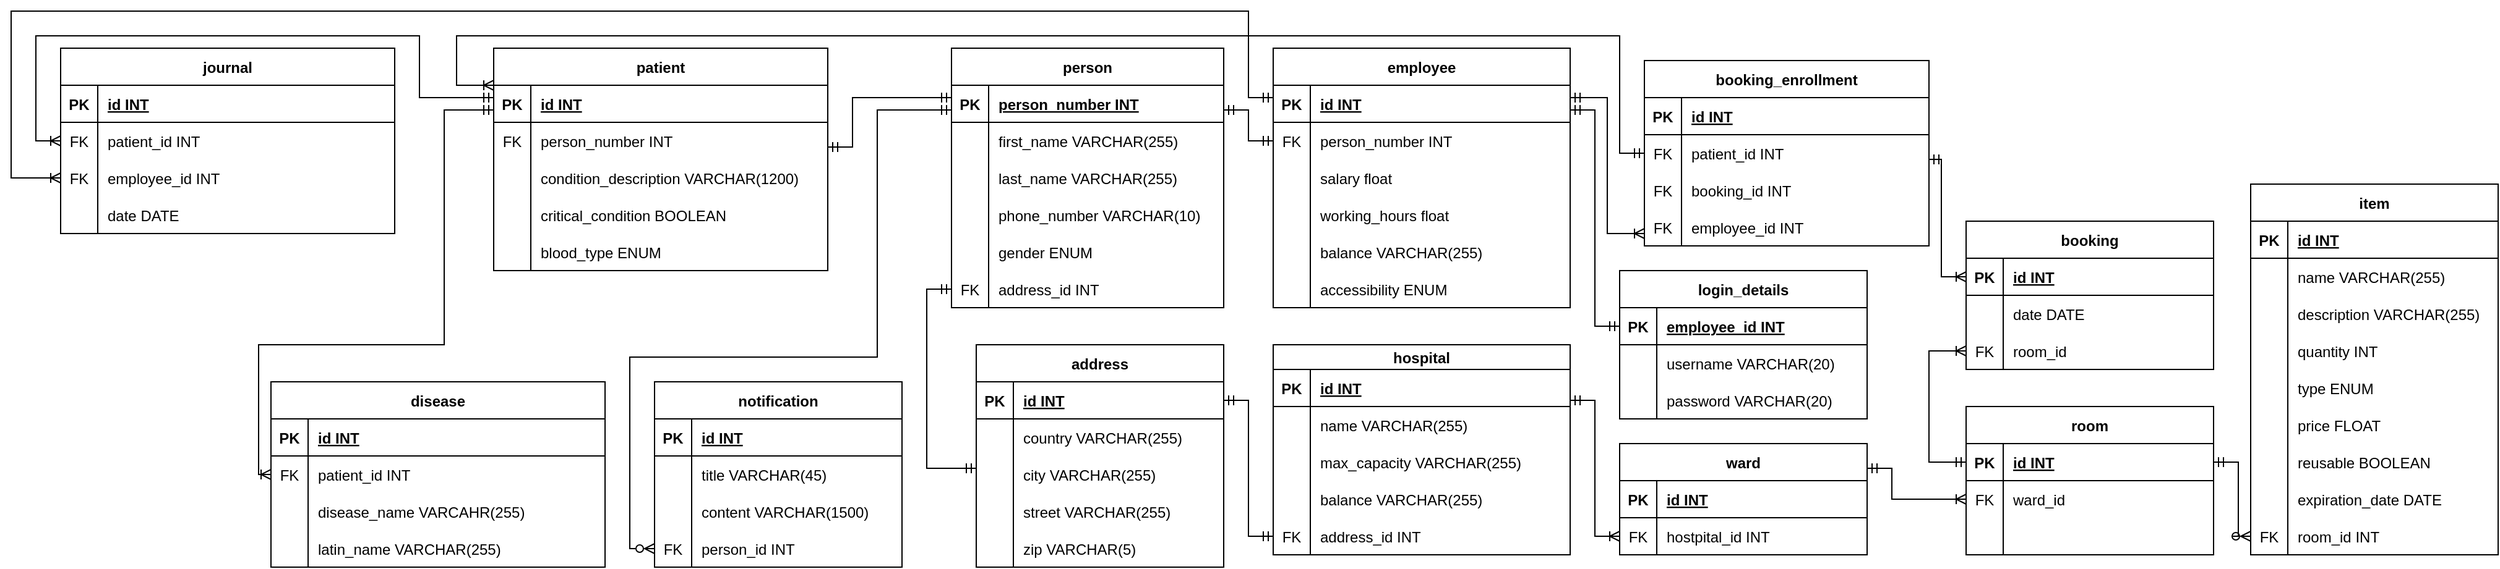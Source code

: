 <mxfile version="15.9.6" type="github">
  <diagram id="4UIG26wqP351JzScmVO9" name="Page-1">
    <mxGraphModel dx="1902" dy="984" grid="1" gridSize="10" guides="1" tooltips="1" connect="1" arrows="1" fold="1" page="1" pageScale="1" pageWidth="850" pageHeight="1100" math="0" shadow="0">
      <root>
        <mxCell id="0" />
        <mxCell id="1" parent="0" />
        <mxCell id="qZt2UEe12QU1mYraXdVA-1" value="hospital" style="shape=table;startSize=20;container=1;collapsible=1;childLayout=tableLayout;fixedRows=1;rowLines=0;fontStyle=1;align=center;resizeLast=1;" parent="1" vertex="1">
          <mxGeometry x="1400" y="400" width="240" height="170" as="geometry" />
        </mxCell>
        <mxCell id="qZt2UEe12QU1mYraXdVA-2" value="" style="shape=partialRectangle;collapsible=0;dropTarget=0;pointerEvents=0;fillColor=none;top=0;left=0;bottom=1;right=0;points=[[0,0.5],[1,0.5]];portConstraint=eastwest;" parent="qZt2UEe12QU1mYraXdVA-1" vertex="1">
          <mxGeometry y="20" width="240" height="30" as="geometry" />
        </mxCell>
        <mxCell id="qZt2UEe12QU1mYraXdVA-3" value="PK" style="shape=partialRectangle;connectable=0;fillColor=none;top=0;left=0;bottom=0;right=0;fontStyle=1;overflow=hidden;" parent="qZt2UEe12QU1mYraXdVA-2" vertex="1">
          <mxGeometry width="30" height="30" as="geometry">
            <mxRectangle width="30" height="30" as="alternateBounds" />
          </mxGeometry>
        </mxCell>
        <mxCell id="qZt2UEe12QU1mYraXdVA-4" value="id INT" style="shape=partialRectangle;connectable=0;fillColor=none;top=0;left=0;bottom=0;right=0;align=left;spacingLeft=6;fontStyle=5;overflow=hidden;" parent="qZt2UEe12QU1mYraXdVA-2" vertex="1">
          <mxGeometry x="30" width="210" height="30" as="geometry">
            <mxRectangle width="210" height="30" as="alternateBounds" />
          </mxGeometry>
        </mxCell>
        <mxCell id="qZt2UEe12QU1mYraXdVA-5" value="" style="shape=partialRectangle;collapsible=0;dropTarget=0;pointerEvents=0;fillColor=none;top=0;left=0;bottom=0;right=0;points=[[0,0.5],[1,0.5]];portConstraint=eastwest;" parent="qZt2UEe12QU1mYraXdVA-1" vertex="1">
          <mxGeometry y="50" width="240" height="30" as="geometry" />
        </mxCell>
        <mxCell id="qZt2UEe12QU1mYraXdVA-6" value="" style="shape=partialRectangle;connectable=0;fillColor=none;top=0;left=0;bottom=0;right=0;editable=1;overflow=hidden;" parent="qZt2UEe12QU1mYraXdVA-5" vertex="1">
          <mxGeometry width="30" height="30" as="geometry">
            <mxRectangle width="30" height="30" as="alternateBounds" />
          </mxGeometry>
        </mxCell>
        <mxCell id="qZt2UEe12QU1mYraXdVA-7" value="name VARCHAR(255)" style="shape=partialRectangle;connectable=0;fillColor=none;top=0;left=0;bottom=0;right=0;align=left;spacingLeft=6;overflow=hidden;" parent="qZt2UEe12QU1mYraXdVA-5" vertex="1">
          <mxGeometry x="30" width="210" height="30" as="geometry">
            <mxRectangle width="210" height="30" as="alternateBounds" />
          </mxGeometry>
        </mxCell>
        <mxCell id="qZt2UEe12QU1mYraXdVA-8" value="" style="shape=partialRectangle;collapsible=0;dropTarget=0;pointerEvents=0;fillColor=none;top=0;left=0;bottom=0;right=0;points=[[0,0.5],[1,0.5]];portConstraint=eastwest;" parent="qZt2UEe12QU1mYraXdVA-1" vertex="1">
          <mxGeometry y="80" width="240" height="30" as="geometry" />
        </mxCell>
        <mxCell id="qZt2UEe12QU1mYraXdVA-9" value="" style="shape=partialRectangle;connectable=0;fillColor=none;top=0;left=0;bottom=0;right=0;editable=1;overflow=hidden;" parent="qZt2UEe12QU1mYraXdVA-8" vertex="1">
          <mxGeometry width="30" height="30" as="geometry">
            <mxRectangle width="30" height="30" as="alternateBounds" />
          </mxGeometry>
        </mxCell>
        <mxCell id="qZt2UEe12QU1mYraXdVA-10" value="max_capacity VARCHAR(255)" style="shape=partialRectangle;connectable=0;fillColor=none;top=0;left=0;bottom=0;right=0;align=left;spacingLeft=6;overflow=hidden;" parent="qZt2UEe12QU1mYraXdVA-8" vertex="1">
          <mxGeometry x="30" width="210" height="30" as="geometry">
            <mxRectangle width="210" height="30" as="alternateBounds" />
          </mxGeometry>
        </mxCell>
        <mxCell id="qZt2UEe12QU1mYraXdVA-11" value="" style="shape=partialRectangle;collapsible=0;dropTarget=0;pointerEvents=0;fillColor=none;top=0;left=0;bottom=0;right=0;points=[[0,0.5],[1,0.5]];portConstraint=eastwest;" parent="qZt2UEe12QU1mYraXdVA-1" vertex="1">
          <mxGeometry y="110" width="240" height="30" as="geometry" />
        </mxCell>
        <mxCell id="qZt2UEe12QU1mYraXdVA-12" value="" style="shape=partialRectangle;connectable=0;fillColor=none;top=0;left=0;bottom=0;right=0;editable=1;overflow=hidden;" parent="qZt2UEe12QU1mYraXdVA-11" vertex="1">
          <mxGeometry width="30" height="30" as="geometry">
            <mxRectangle width="30" height="30" as="alternateBounds" />
          </mxGeometry>
        </mxCell>
        <mxCell id="qZt2UEe12QU1mYraXdVA-13" value="balance VARCHAR(255)" style="shape=partialRectangle;connectable=0;fillColor=none;top=0;left=0;bottom=0;right=0;align=left;spacingLeft=6;overflow=hidden;" parent="qZt2UEe12QU1mYraXdVA-11" vertex="1">
          <mxGeometry x="30" width="210" height="30" as="geometry">
            <mxRectangle width="210" height="30" as="alternateBounds" />
          </mxGeometry>
        </mxCell>
        <mxCell id="qZt2UEe12QU1mYraXdVA-14" value="" style="shape=partialRectangle;collapsible=0;dropTarget=0;pointerEvents=0;fillColor=none;top=0;left=0;bottom=0;right=0;points=[[0,0.5],[1,0.5]];portConstraint=eastwest;" parent="qZt2UEe12QU1mYraXdVA-1" vertex="1">
          <mxGeometry y="140" width="240" height="30" as="geometry" />
        </mxCell>
        <mxCell id="qZt2UEe12QU1mYraXdVA-15" value="FK" style="shape=partialRectangle;connectable=0;fillColor=none;top=0;left=0;bottom=0;right=0;editable=1;overflow=hidden;" parent="qZt2UEe12QU1mYraXdVA-14" vertex="1">
          <mxGeometry width="30" height="30" as="geometry">
            <mxRectangle width="30" height="30" as="alternateBounds" />
          </mxGeometry>
        </mxCell>
        <mxCell id="qZt2UEe12QU1mYraXdVA-16" value="address_id INT" style="shape=partialRectangle;connectable=0;fillColor=none;top=0;left=0;bottom=0;right=0;align=left;spacingLeft=6;overflow=hidden;" parent="qZt2UEe12QU1mYraXdVA-14" vertex="1">
          <mxGeometry x="30" width="210" height="30" as="geometry">
            <mxRectangle width="210" height="30" as="alternateBounds" />
          </mxGeometry>
        </mxCell>
        <mxCell id="qZt2UEe12QU1mYraXdVA-45" value="ward" style="shape=table;startSize=30;container=1;collapsible=1;childLayout=tableLayout;fixedRows=1;rowLines=0;fontStyle=1;align=center;resizeLast=1;" parent="1" vertex="1">
          <mxGeometry x="1680" y="480" width="200" height="90" as="geometry" />
        </mxCell>
        <mxCell id="qZt2UEe12QU1mYraXdVA-46" value="" style="shape=partialRectangle;collapsible=0;dropTarget=0;pointerEvents=0;fillColor=none;top=0;left=0;bottom=1;right=0;points=[[0,0.5],[1,0.5]];portConstraint=eastwest;" parent="qZt2UEe12QU1mYraXdVA-45" vertex="1">
          <mxGeometry y="30" width="200" height="30" as="geometry" />
        </mxCell>
        <mxCell id="qZt2UEe12QU1mYraXdVA-47" value="PK" style="shape=partialRectangle;connectable=0;fillColor=none;top=0;left=0;bottom=0;right=0;fontStyle=1;overflow=hidden;" parent="qZt2UEe12QU1mYraXdVA-46" vertex="1">
          <mxGeometry width="30" height="30" as="geometry">
            <mxRectangle width="30" height="30" as="alternateBounds" />
          </mxGeometry>
        </mxCell>
        <mxCell id="qZt2UEe12QU1mYraXdVA-48" value="id INT" style="shape=partialRectangle;connectable=0;fillColor=none;top=0;left=0;bottom=0;right=0;align=left;spacingLeft=6;fontStyle=5;overflow=hidden;" parent="qZt2UEe12QU1mYraXdVA-46" vertex="1">
          <mxGeometry x="30" width="170" height="30" as="geometry">
            <mxRectangle width="170" height="30" as="alternateBounds" />
          </mxGeometry>
        </mxCell>
        <mxCell id="qZt2UEe12QU1mYraXdVA-49" value="" style="shape=partialRectangle;collapsible=0;dropTarget=0;pointerEvents=0;fillColor=none;top=0;left=0;bottom=0;right=0;points=[[0,0.5],[1,0.5]];portConstraint=eastwest;" parent="qZt2UEe12QU1mYraXdVA-45" vertex="1">
          <mxGeometry y="60" width="200" height="30" as="geometry" />
        </mxCell>
        <mxCell id="qZt2UEe12QU1mYraXdVA-50" value="FK" style="shape=partialRectangle;connectable=0;fillColor=none;top=0;left=0;bottom=0;right=0;editable=1;overflow=hidden;" parent="qZt2UEe12QU1mYraXdVA-49" vertex="1">
          <mxGeometry width="30" height="30" as="geometry">
            <mxRectangle width="30" height="30" as="alternateBounds" />
          </mxGeometry>
        </mxCell>
        <mxCell id="qZt2UEe12QU1mYraXdVA-51" value="hostpital_id INT" style="shape=partialRectangle;connectable=0;fillColor=none;top=0;left=0;bottom=0;right=0;align=left;spacingLeft=6;overflow=hidden;" parent="qZt2UEe12QU1mYraXdVA-49" vertex="1">
          <mxGeometry x="30" width="170" height="30" as="geometry">
            <mxRectangle width="170" height="30" as="alternateBounds" />
          </mxGeometry>
        </mxCell>
        <mxCell id="qZt2UEe12QU1mYraXdVA-58" value="address" style="shape=table;startSize=30;container=1;collapsible=1;childLayout=tableLayout;fixedRows=1;rowLines=0;fontStyle=1;align=center;resizeLast=1;" parent="1" vertex="1">
          <mxGeometry x="1160" y="400" width="200" height="180" as="geometry" />
        </mxCell>
        <mxCell id="qZt2UEe12QU1mYraXdVA-59" value="" style="shape=partialRectangle;collapsible=0;dropTarget=0;pointerEvents=0;fillColor=none;top=0;left=0;bottom=1;right=0;points=[[0,0.5],[1,0.5]];portConstraint=eastwest;" parent="qZt2UEe12QU1mYraXdVA-58" vertex="1">
          <mxGeometry y="30" width="200" height="30" as="geometry" />
        </mxCell>
        <mxCell id="qZt2UEe12QU1mYraXdVA-60" value="PK" style="shape=partialRectangle;connectable=0;fillColor=none;top=0;left=0;bottom=0;right=0;fontStyle=1;overflow=hidden;" parent="qZt2UEe12QU1mYraXdVA-59" vertex="1">
          <mxGeometry width="30" height="30" as="geometry">
            <mxRectangle width="30" height="30" as="alternateBounds" />
          </mxGeometry>
        </mxCell>
        <mxCell id="qZt2UEe12QU1mYraXdVA-61" value="id INT" style="shape=partialRectangle;connectable=0;fillColor=none;top=0;left=0;bottom=0;right=0;align=left;spacingLeft=6;fontStyle=5;overflow=hidden;" parent="qZt2UEe12QU1mYraXdVA-59" vertex="1">
          <mxGeometry x="30" width="170" height="30" as="geometry">
            <mxRectangle width="170" height="30" as="alternateBounds" />
          </mxGeometry>
        </mxCell>
        <mxCell id="qZt2UEe12QU1mYraXdVA-62" value="" style="shape=partialRectangle;collapsible=0;dropTarget=0;pointerEvents=0;fillColor=none;top=0;left=0;bottom=0;right=0;points=[[0,0.5],[1,0.5]];portConstraint=eastwest;" parent="qZt2UEe12QU1mYraXdVA-58" vertex="1">
          <mxGeometry y="60" width="200" height="30" as="geometry" />
        </mxCell>
        <mxCell id="qZt2UEe12QU1mYraXdVA-63" value="" style="shape=partialRectangle;connectable=0;fillColor=none;top=0;left=0;bottom=0;right=0;editable=1;overflow=hidden;" parent="qZt2UEe12QU1mYraXdVA-62" vertex="1">
          <mxGeometry width="30" height="30" as="geometry">
            <mxRectangle width="30" height="30" as="alternateBounds" />
          </mxGeometry>
        </mxCell>
        <mxCell id="qZt2UEe12QU1mYraXdVA-64" value="country VARCHAR(255)" style="shape=partialRectangle;connectable=0;fillColor=none;top=0;left=0;bottom=0;right=0;align=left;spacingLeft=6;overflow=hidden;" parent="qZt2UEe12QU1mYraXdVA-62" vertex="1">
          <mxGeometry x="30" width="170" height="30" as="geometry">
            <mxRectangle width="170" height="30" as="alternateBounds" />
          </mxGeometry>
        </mxCell>
        <mxCell id="qZt2UEe12QU1mYraXdVA-65" value="" style="shape=partialRectangle;collapsible=0;dropTarget=0;pointerEvents=0;fillColor=none;top=0;left=0;bottom=0;right=0;points=[[0,0.5],[1,0.5]];portConstraint=eastwest;" parent="qZt2UEe12QU1mYraXdVA-58" vertex="1">
          <mxGeometry y="90" width="200" height="30" as="geometry" />
        </mxCell>
        <mxCell id="qZt2UEe12QU1mYraXdVA-66" value="" style="shape=partialRectangle;connectable=0;fillColor=none;top=0;left=0;bottom=0;right=0;editable=1;overflow=hidden;" parent="qZt2UEe12QU1mYraXdVA-65" vertex="1">
          <mxGeometry width="30" height="30" as="geometry">
            <mxRectangle width="30" height="30" as="alternateBounds" />
          </mxGeometry>
        </mxCell>
        <mxCell id="qZt2UEe12QU1mYraXdVA-67" value="city VARCHAR(255)" style="shape=partialRectangle;connectable=0;fillColor=none;top=0;left=0;bottom=0;right=0;align=left;spacingLeft=6;overflow=hidden;" parent="qZt2UEe12QU1mYraXdVA-65" vertex="1">
          <mxGeometry x="30" width="170" height="30" as="geometry">
            <mxRectangle width="170" height="30" as="alternateBounds" />
          </mxGeometry>
        </mxCell>
        <mxCell id="qZt2UEe12QU1mYraXdVA-68" value="" style="shape=partialRectangle;collapsible=0;dropTarget=0;pointerEvents=0;fillColor=none;top=0;left=0;bottom=0;right=0;points=[[0,0.5],[1,0.5]];portConstraint=eastwest;" parent="qZt2UEe12QU1mYraXdVA-58" vertex="1">
          <mxGeometry y="120" width="200" height="30" as="geometry" />
        </mxCell>
        <mxCell id="qZt2UEe12QU1mYraXdVA-69" value="" style="shape=partialRectangle;connectable=0;fillColor=none;top=0;left=0;bottom=0;right=0;editable=1;overflow=hidden;" parent="qZt2UEe12QU1mYraXdVA-68" vertex="1">
          <mxGeometry width="30" height="30" as="geometry">
            <mxRectangle width="30" height="30" as="alternateBounds" />
          </mxGeometry>
        </mxCell>
        <mxCell id="qZt2UEe12QU1mYraXdVA-70" value="street VARCHAR(255)" style="shape=partialRectangle;connectable=0;fillColor=none;top=0;left=0;bottom=0;right=0;align=left;spacingLeft=6;overflow=hidden;" parent="qZt2UEe12QU1mYraXdVA-68" vertex="1">
          <mxGeometry x="30" width="170" height="30" as="geometry">
            <mxRectangle width="170" height="30" as="alternateBounds" />
          </mxGeometry>
        </mxCell>
        <mxCell id="qZt2UEe12QU1mYraXdVA-71" value="" style="shape=partialRectangle;collapsible=0;dropTarget=0;pointerEvents=0;fillColor=none;top=0;left=0;bottom=0;right=0;points=[[0,0.5],[1,0.5]];portConstraint=eastwest;" parent="qZt2UEe12QU1mYraXdVA-58" vertex="1">
          <mxGeometry y="150" width="200" height="30" as="geometry" />
        </mxCell>
        <mxCell id="qZt2UEe12QU1mYraXdVA-72" value="" style="shape=partialRectangle;connectable=0;fillColor=none;top=0;left=0;bottom=0;right=0;editable=1;overflow=hidden;" parent="qZt2UEe12QU1mYraXdVA-71" vertex="1">
          <mxGeometry width="30" height="30" as="geometry">
            <mxRectangle width="30" height="30" as="alternateBounds" />
          </mxGeometry>
        </mxCell>
        <mxCell id="qZt2UEe12QU1mYraXdVA-73" value="zip VARCHAR(5)" style="shape=partialRectangle;connectable=0;fillColor=none;top=0;left=0;bottom=0;right=0;align=left;spacingLeft=6;overflow=hidden;" parent="qZt2UEe12QU1mYraXdVA-71" vertex="1">
          <mxGeometry x="30" width="170" height="30" as="geometry">
            <mxRectangle width="170" height="30" as="alternateBounds" />
          </mxGeometry>
        </mxCell>
        <mxCell id="qZt2UEe12QU1mYraXdVA-74" style="edgeStyle=orthogonalEdgeStyle;rounded=0;orthogonalLoop=1;jettySize=auto;html=1;startArrow=ERmandOne;startFill=0;endArrow=ERmandOne;endFill=0;" parent="1" source="qZt2UEe12QU1mYraXdVA-14" target="qZt2UEe12QU1mYraXdVA-59" edge="1">
          <mxGeometry relative="1" as="geometry">
            <Array as="points">
              <mxPoint x="1380" y="555" />
              <mxPoint x="1380" y="445" />
            </Array>
          </mxGeometry>
        </mxCell>
        <mxCell id="qZt2UEe12QU1mYraXdVA-75" value="employee" style="shape=table;startSize=30;container=1;collapsible=1;childLayout=tableLayout;fixedRows=1;rowLines=0;fontStyle=1;align=center;resizeLast=1;" parent="1" vertex="1">
          <mxGeometry x="1400" y="160" width="240" height="210" as="geometry" />
        </mxCell>
        <mxCell id="qZt2UEe12QU1mYraXdVA-76" value="" style="shape=partialRectangle;collapsible=0;dropTarget=0;pointerEvents=0;fillColor=none;top=0;left=0;bottom=1;right=0;points=[[0,0.5],[1,0.5]];portConstraint=eastwest;" parent="qZt2UEe12QU1mYraXdVA-75" vertex="1">
          <mxGeometry y="30" width="240" height="30" as="geometry" />
        </mxCell>
        <mxCell id="qZt2UEe12QU1mYraXdVA-77" value="PK" style="shape=partialRectangle;connectable=0;fillColor=none;top=0;left=0;bottom=0;right=0;fontStyle=1;overflow=hidden;" parent="qZt2UEe12QU1mYraXdVA-76" vertex="1">
          <mxGeometry width="30" height="30" as="geometry">
            <mxRectangle width="30" height="30" as="alternateBounds" />
          </mxGeometry>
        </mxCell>
        <mxCell id="qZt2UEe12QU1mYraXdVA-78" value="id INT" style="shape=partialRectangle;connectable=0;fillColor=none;top=0;left=0;bottom=0;right=0;align=left;spacingLeft=6;fontStyle=5;overflow=hidden;" parent="qZt2UEe12QU1mYraXdVA-76" vertex="1">
          <mxGeometry x="30" width="210" height="30" as="geometry">
            <mxRectangle width="210" height="30" as="alternateBounds" />
          </mxGeometry>
        </mxCell>
        <mxCell id="qZt2UEe12QU1mYraXdVA-91" value="" style="shape=partialRectangle;collapsible=0;dropTarget=0;pointerEvents=0;fillColor=none;top=0;left=0;bottom=0;right=0;points=[[0,0.5],[1,0.5]];portConstraint=eastwest;" parent="qZt2UEe12QU1mYraXdVA-75" vertex="1">
          <mxGeometry y="60" width="240" height="30" as="geometry" />
        </mxCell>
        <mxCell id="qZt2UEe12QU1mYraXdVA-92" value="FK" style="shape=partialRectangle;connectable=0;fillColor=none;top=0;left=0;bottom=0;right=0;editable=1;overflow=hidden;" parent="qZt2UEe12QU1mYraXdVA-91" vertex="1">
          <mxGeometry width="30" height="30" as="geometry">
            <mxRectangle width="30" height="30" as="alternateBounds" />
          </mxGeometry>
        </mxCell>
        <mxCell id="qZt2UEe12QU1mYraXdVA-93" value="person_number INT" style="shape=partialRectangle;connectable=0;fillColor=none;top=0;left=0;bottom=0;right=0;align=left;spacingLeft=6;overflow=hidden;" parent="qZt2UEe12QU1mYraXdVA-91" vertex="1">
          <mxGeometry x="30" width="210" height="30" as="geometry">
            <mxRectangle width="210" height="30" as="alternateBounds" />
          </mxGeometry>
        </mxCell>
        <mxCell id="qZt2UEe12QU1mYraXdVA-79" value="" style="shape=partialRectangle;collapsible=0;dropTarget=0;pointerEvents=0;fillColor=none;top=0;left=0;bottom=0;right=0;points=[[0,0.5],[1,0.5]];portConstraint=eastwest;" parent="qZt2UEe12QU1mYraXdVA-75" vertex="1">
          <mxGeometry y="90" width="240" height="30" as="geometry" />
        </mxCell>
        <mxCell id="qZt2UEe12QU1mYraXdVA-80" value="" style="shape=partialRectangle;connectable=0;fillColor=none;top=0;left=0;bottom=0;right=0;editable=1;overflow=hidden;" parent="qZt2UEe12QU1mYraXdVA-79" vertex="1">
          <mxGeometry width="30" height="30" as="geometry">
            <mxRectangle width="30" height="30" as="alternateBounds" />
          </mxGeometry>
        </mxCell>
        <mxCell id="qZt2UEe12QU1mYraXdVA-81" value="salary float" style="shape=partialRectangle;connectable=0;fillColor=none;top=0;left=0;bottom=0;right=0;align=left;spacingLeft=6;overflow=hidden;" parent="qZt2UEe12QU1mYraXdVA-79" vertex="1">
          <mxGeometry x="30" width="210" height="30" as="geometry">
            <mxRectangle width="210" height="30" as="alternateBounds" />
          </mxGeometry>
        </mxCell>
        <mxCell id="qZt2UEe12QU1mYraXdVA-82" value="" style="shape=partialRectangle;collapsible=0;dropTarget=0;pointerEvents=0;fillColor=none;top=0;left=0;bottom=0;right=0;points=[[0,0.5],[1,0.5]];portConstraint=eastwest;" parent="qZt2UEe12QU1mYraXdVA-75" vertex="1">
          <mxGeometry y="120" width="240" height="30" as="geometry" />
        </mxCell>
        <mxCell id="qZt2UEe12QU1mYraXdVA-83" value="" style="shape=partialRectangle;connectable=0;fillColor=none;top=0;left=0;bottom=0;right=0;editable=1;overflow=hidden;" parent="qZt2UEe12QU1mYraXdVA-82" vertex="1">
          <mxGeometry width="30" height="30" as="geometry">
            <mxRectangle width="30" height="30" as="alternateBounds" />
          </mxGeometry>
        </mxCell>
        <mxCell id="qZt2UEe12QU1mYraXdVA-84" value="working_hours float" style="shape=partialRectangle;connectable=0;fillColor=none;top=0;left=0;bottom=0;right=0;align=left;spacingLeft=6;overflow=hidden;" parent="qZt2UEe12QU1mYraXdVA-82" vertex="1">
          <mxGeometry x="30" width="210" height="30" as="geometry">
            <mxRectangle width="210" height="30" as="alternateBounds" />
          </mxGeometry>
        </mxCell>
        <mxCell id="qZt2UEe12QU1mYraXdVA-85" value="" style="shape=partialRectangle;collapsible=0;dropTarget=0;pointerEvents=0;fillColor=none;top=0;left=0;bottom=0;right=0;points=[[0,0.5],[1,0.5]];portConstraint=eastwest;" parent="qZt2UEe12QU1mYraXdVA-75" vertex="1">
          <mxGeometry y="150" width="240" height="30" as="geometry" />
        </mxCell>
        <mxCell id="qZt2UEe12QU1mYraXdVA-86" value="" style="shape=partialRectangle;connectable=0;fillColor=none;top=0;left=0;bottom=0;right=0;editable=1;overflow=hidden;" parent="qZt2UEe12QU1mYraXdVA-85" vertex="1">
          <mxGeometry width="30" height="30" as="geometry">
            <mxRectangle width="30" height="30" as="alternateBounds" />
          </mxGeometry>
        </mxCell>
        <mxCell id="qZt2UEe12QU1mYraXdVA-87" value="balance VARCHAR(255)" style="shape=partialRectangle;connectable=0;fillColor=none;top=0;left=0;bottom=0;right=0;align=left;spacingLeft=6;overflow=hidden;" parent="qZt2UEe12QU1mYraXdVA-85" vertex="1">
          <mxGeometry x="30" width="210" height="30" as="geometry">
            <mxRectangle width="210" height="30" as="alternateBounds" />
          </mxGeometry>
        </mxCell>
        <mxCell id="qZt2UEe12QU1mYraXdVA-88" value="" style="shape=partialRectangle;collapsible=0;dropTarget=0;pointerEvents=0;fillColor=none;top=0;left=0;bottom=0;right=0;points=[[0,0.5],[1,0.5]];portConstraint=eastwest;" parent="qZt2UEe12QU1mYraXdVA-75" vertex="1">
          <mxGeometry y="180" width="240" height="30" as="geometry" />
        </mxCell>
        <mxCell id="qZt2UEe12QU1mYraXdVA-89" value="" style="shape=partialRectangle;connectable=0;fillColor=none;top=0;left=0;bottom=0;right=0;editable=1;overflow=hidden;" parent="qZt2UEe12QU1mYraXdVA-88" vertex="1">
          <mxGeometry width="30" height="30" as="geometry">
            <mxRectangle width="30" height="30" as="alternateBounds" />
          </mxGeometry>
        </mxCell>
        <mxCell id="qZt2UEe12QU1mYraXdVA-90" value="accessibility ENUM" style="shape=partialRectangle;connectable=0;fillColor=none;top=0;left=0;bottom=0;right=0;align=left;spacingLeft=6;overflow=hidden;" parent="qZt2UEe12QU1mYraXdVA-88" vertex="1">
          <mxGeometry x="30" width="210" height="30" as="geometry">
            <mxRectangle width="210" height="30" as="alternateBounds" />
          </mxGeometry>
        </mxCell>
        <mxCell id="qZt2UEe12QU1mYraXdVA-94" value="person" style="shape=table;startSize=30;container=1;collapsible=1;childLayout=tableLayout;fixedRows=1;rowLines=0;fontStyle=1;align=center;resizeLast=1;" parent="1" vertex="1">
          <mxGeometry x="1140" y="160" width="220" height="210" as="geometry" />
        </mxCell>
        <mxCell id="qZt2UEe12QU1mYraXdVA-95" value="" style="shape=partialRectangle;collapsible=0;dropTarget=0;pointerEvents=0;fillColor=none;top=0;left=0;bottom=1;right=0;points=[[0,0.5],[1,0.5]];portConstraint=eastwest;" parent="qZt2UEe12QU1mYraXdVA-94" vertex="1">
          <mxGeometry y="30" width="220" height="30" as="geometry" />
        </mxCell>
        <mxCell id="qZt2UEe12QU1mYraXdVA-96" value="PK" style="shape=partialRectangle;connectable=0;fillColor=none;top=0;left=0;bottom=0;right=0;fontStyle=1;overflow=hidden;" parent="qZt2UEe12QU1mYraXdVA-95" vertex="1">
          <mxGeometry width="30" height="30" as="geometry">
            <mxRectangle width="30" height="30" as="alternateBounds" />
          </mxGeometry>
        </mxCell>
        <mxCell id="qZt2UEe12QU1mYraXdVA-97" value="person_number INT" style="shape=partialRectangle;connectable=0;fillColor=none;top=0;left=0;bottom=0;right=0;align=left;spacingLeft=6;fontStyle=5;overflow=hidden;" parent="qZt2UEe12QU1mYraXdVA-95" vertex="1">
          <mxGeometry x="30" width="190" height="30" as="geometry">
            <mxRectangle width="190" height="30" as="alternateBounds" />
          </mxGeometry>
        </mxCell>
        <mxCell id="qZt2UEe12QU1mYraXdVA-98" value="" style="shape=partialRectangle;collapsible=0;dropTarget=0;pointerEvents=0;fillColor=none;top=0;left=0;bottom=0;right=0;points=[[0,0.5],[1,0.5]];portConstraint=eastwest;" parent="qZt2UEe12QU1mYraXdVA-94" vertex="1">
          <mxGeometry y="60" width="220" height="30" as="geometry" />
        </mxCell>
        <mxCell id="qZt2UEe12QU1mYraXdVA-99" value="" style="shape=partialRectangle;connectable=0;fillColor=none;top=0;left=0;bottom=0;right=0;editable=1;overflow=hidden;" parent="qZt2UEe12QU1mYraXdVA-98" vertex="1">
          <mxGeometry width="30" height="30" as="geometry">
            <mxRectangle width="30" height="30" as="alternateBounds" />
          </mxGeometry>
        </mxCell>
        <mxCell id="qZt2UEe12QU1mYraXdVA-100" value="first_name VARCHAR(255)" style="shape=partialRectangle;connectable=0;fillColor=none;top=0;left=0;bottom=0;right=0;align=left;spacingLeft=6;overflow=hidden;" parent="qZt2UEe12QU1mYraXdVA-98" vertex="1">
          <mxGeometry x="30" width="190" height="30" as="geometry">
            <mxRectangle width="190" height="30" as="alternateBounds" />
          </mxGeometry>
        </mxCell>
        <mxCell id="qZt2UEe12QU1mYraXdVA-101" value="" style="shape=partialRectangle;collapsible=0;dropTarget=0;pointerEvents=0;fillColor=none;top=0;left=0;bottom=0;right=0;points=[[0,0.5],[1,0.5]];portConstraint=eastwest;" parent="qZt2UEe12QU1mYraXdVA-94" vertex="1">
          <mxGeometry y="90" width="220" height="30" as="geometry" />
        </mxCell>
        <mxCell id="qZt2UEe12QU1mYraXdVA-102" value="" style="shape=partialRectangle;connectable=0;fillColor=none;top=0;left=0;bottom=0;right=0;editable=1;overflow=hidden;" parent="qZt2UEe12QU1mYraXdVA-101" vertex="1">
          <mxGeometry width="30" height="30" as="geometry">
            <mxRectangle width="30" height="30" as="alternateBounds" />
          </mxGeometry>
        </mxCell>
        <mxCell id="qZt2UEe12QU1mYraXdVA-103" value="last_name VARCHAR(255)" style="shape=partialRectangle;connectable=0;fillColor=none;top=0;left=0;bottom=0;right=0;align=left;spacingLeft=6;overflow=hidden;" parent="qZt2UEe12QU1mYraXdVA-101" vertex="1">
          <mxGeometry x="30" width="190" height="30" as="geometry">
            <mxRectangle width="190" height="30" as="alternateBounds" />
          </mxGeometry>
        </mxCell>
        <mxCell id="qZt2UEe12QU1mYraXdVA-104" value="" style="shape=partialRectangle;collapsible=0;dropTarget=0;pointerEvents=0;fillColor=none;top=0;left=0;bottom=0;right=0;points=[[0,0.5],[1,0.5]];portConstraint=eastwest;" parent="qZt2UEe12QU1mYraXdVA-94" vertex="1">
          <mxGeometry y="120" width="220" height="30" as="geometry" />
        </mxCell>
        <mxCell id="qZt2UEe12QU1mYraXdVA-105" value="" style="shape=partialRectangle;connectable=0;fillColor=none;top=0;left=0;bottom=0;right=0;editable=1;overflow=hidden;" parent="qZt2UEe12QU1mYraXdVA-104" vertex="1">
          <mxGeometry width="30" height="30" as="geometry">
            <mxRectangle width="30" height="30" as="alternateBounds" />
          </mxGeometry>
        </mxCell>
        <mxCell id="qZt2UEe12QU1mYraXdVA-106" value="phone_number VARCHAR(10)" style="shape=partialRectangle;connectable=0;fillColor=none;top=0;left=0;bottom=0;right=0;align=left;spacingLeft=6;overflow=hidden;" parent="qZt2UEe12QU1mYraXdVA-104" vertex="1">
          <mxGeometry x="30" width="190" height="30" as="geometry">
            <mxRectangle width="190" height="30" as="alternateBounds" />
          </mxGeometry>
        </mxCell>
        <mxCell id="qZt2UEe12QU1mYraXdVA-107" value="" style="shape=partialRectangle;collapsible=0;dropTarget=0;pointerEvents=0;fillColor=none;top=0;left=0;bottom=0;right=0;points=[[0,0.5],[1,0.5]];portConstraint=eastwest;" parent="qZt2UEe12QU1mYraXdVA-94" vertex="1">
          <mxGeometry y="150" width="220" height="30" as="geometry" />
        </mxCell>
        <mxCell id="qZt2UEe12QU1mYraXdVA-108" value="" style="shape=partialRectangle;connectable=0;fillColor=none;top=0;left=0;bottom=0;right=0;editable=1;overflow=hidden;" parent="qZt2UEe12QU1mYraXdVA-107" vertex="1">
          <mxGeometry width="30" height="30" as="geometry">
            <mxRectangle width="30" height="30" as="alternateBounds" />
          </mxGeometry>
        </mxCell>
        <mxCell id="qZt2UEe12QU1mYraXdVA-109" value="gender ENUM" style="shape=partialRectangle;connectable=0;fillColor=none;top=0;left=0;bottom=0;right=0;align=left;spacingLeft=6;overflow=hidden;" parent="qZt2UEe12QU1mYraXdVA-107" vertex="1">
          <mxGeometry x="30" width="190" height="30" as="geometry">
            <mxRectangle width="190" height="30" as="alternateBounds" />
          </mxGeometry>
        </mxCell>
        <mxCell id="qZt2UEe12QU1mYraXdVA-110" value="" style="shape=partialRectangle;collapsible=0;dropTarget=0;pointerEvents=0;fillColor=none;top=0;left=0;bottom=0;right=0;points=[[0,0.5],[1,0.5]];portConstraint=eastwest;" parent="qZt2UEe12QU1mYraXdVA-94" vertex="1">
          <mxGeometry y="180" width="220" height="30" as="geometry" />
        </mxCell>
        <mxCell id="qZt2UEe12QU1mYraXdVA-111" value="FK" style="shape=partialRectangle;connectable=0;fillColor=none;top=0;left=0;bottom=0;right=0;editable=1;overflow=hidden;" parent="qZt2UEe12QU1mYraXdVA-110" vertex="1">
          <mxGeometry width="30" height="30" as="geometry">
            <mxRectangle width="30" height="30" as="alternateBounds" />
          </mxGeometry>
        </mxCell>
        <mxCell id="qZt2UEe12QU1mYraXdVA-112" value="address_id INT" style="shape=partialRectangle;connectable=0;fillColor=none;top=0;left=0;bottom=0;right=0;align=left;spacingLeft=6;overflow=hidden;" parent="qZt2UEe12QU1mYraXdVA-110" vertex="1">
          <mxGeometry x="30" width="190" height="30" as="geometry">
            <mxRectangle width="190" height="30" as="alternateBounds" />
          </mxGeometry>
        </mxCell>
        <mxCell id="qZt2UEe12QU1mYraXdVA-113" style="edgeStyle=orthogonalEdgeStyle;rounded=0;orthogonalLoop=1;jettySize=auto;html=1;startArrow=ERmandOne;startFill=0;endArrow=ERmandOne;endFill=0;" parent="1" source="qZt2UEe12QU1mYraXdVA-110" target="qZt2UEe12QU1mYraXdVA-58" edge="1">
          <mxGeometry relative="1" as="geometry">
            <Array as="points">
              <mxPoint x="1120" y="355" />
              <mxPoint x="1120" y="500" />
            </Array>
          </mxGeometry>
        </mxCell>
        <mxCell id="qZt2UEe12QU1mYraXdVA-114" style="edgeStyle=orthogonalEdgeStyle;rounded=0;orthogonalLoop=1;jettySize=auto;html=1;startArrow=ERmandOne;startFill=0;endArrow=ERmandOne;endFill=0;" parent="1" source="qZt2UEe12QU1mYraXdVA-91" target="qZt2UEe12QU1mYraXdVA-94" edge="1">
          <mxGeometry relative="1" as="geometry">
            <Array as="points">
              <mxPoint x="1380" y="235" />
              <mxPoint x="1380" y="210" />
            </Array>
          </mxGeometry>
        </mxCell>
        <mxCell id="qZt2UEe12QU1mYraXdVA-136" style="edgeStyle=orthogonalEdgeStyle;rounded=0;orthogonalLoop=1;jettySize=auto;html=1;endArrow=ERmandOne;endFill=0;startArrow=ERmandOne;startFill=0;exitX=0;exitY=0.5;exitDx=0;exitDy=0;" parent="1" source="qZt2UEe12QU1mYraXdVA-117" target="qZt2UEe12QU1mYraXdVA-75" edge="1">
          <mxGeometry relative="1" as="geometry">
            <Array as="points">
              <mxPoint x="1660" y="385" />
              <mxPoint x="1660" y="210" />
            </Array>
          </mxGeometry>
        </mxCell>
        <mxCell id="qZt2UEe12QU1mYraXdVA-116" value="login_details" style="shape=table;startSize=30;container=1;collapsible=1;childLayout=tableLayout;fixedRows=1;rowLines=0;fontStyle=1;align=center;resizeLast=1;" parent="1" vertex="1">
          <mxGeometry x="1680" y="340" width="200" height="120" as="geometry" />
        </mxCell>
        <mxCell id="qZt2UEe12QU1mYraXdVA-117" value="" style="shape=partialRectangle;collapsible=0;dropTarget=0;pointerEvents=0;fillColor=none;top=0;left=0;bottom=1;right=0;points=[[0,0.5],[1,0.5]];portConstraint=eastwest;" parent="qZt2UEe12QU1mYraXdVA-116" vertex="1">
          <mxGeometry y="30" width="200" height="30" as="geometry" />
        </mxCell>
        <mxCell id="qZt2UEe12QU1mYraXdVA-118" value="PK" style="shape=partialRectangle;connectable=0;fillColor=none;top=0;left=0;bottom=0;right=0;fontStyle=1;overflow=hidden;" parent="qZt2UEe12QU1mYraXdVA-117" vertex="1">
          <mxGeometry width="30" height="30" as="geometry">
            <mxRectangle width="30" height="30" as="alternateBounds" />
          </mxGeometry>
        </mxCell>
        <mxCell id="qZt2UEe12QU1mYraXdVA-119" value="employee_id INT" style="shape=partialRectangle;connectable=0;fillColor=none;top=0;left=0;bottom=0;right=0;align=left;spacingLeft=6;fontStyle=5;overflow=hidden;" parent="qZt2UEe12QU1mYraXdVA-117" vertex="1">
          <mxGeometry x="30" width="170" height="30" as="geometry">
            <mxRectangle width="170" height="30" as="alternateBounds" />
          </mxGeometry>
        </mxCell>
        <mxCell id="qZt2UEe12QU1mYraXdVA-120" value="" style="shape=partialRectangle;collapsible=0;dropTarget=0;pointerEvents=0;fillColor=none;top=0;left=0;bottom=0;right=0;points=[[0,0.5],[1,0.5]];portConstraint=eastwest;" parent="qZt2UEe12QU1mYraXdVA-116" vertex="1">
          <mxGeometry y="60" width="200" height="30" as="geometry" />
        </mxCell>
        <mxCell id="qZt2UEe12QU1mYraXdVA-121" value="" style="shape=partialRectangle;connectable=0;fillColor=none;top=0;left=0;bottom=0;right=0;editable=1;overflow=hidden;" parent="qZt2UEe12QU1mYraXdVA-120" vertex="1">
          <mxGeometry width="30" height="30" as="geometry">
            <mxRectangle width="30" height="30" as="alternateBounds" />
          </mxGeometry>
        </mxCell>
        <mxCell id="qZt2UEe12QU1mYraXdVA-122" value="username VARCHAR(20)" style="shape=partialRectangle;connectable=0;fillColor=none;top=0;left=0;bottom=0;right=0;align=left;spacingLeft=6;overflow=hidden;" parent="qZt2UEe12QU1mYraXdVA-120" vertex="1">
          <mxGeometry x="30" width="170" height="30" as="geometry">
            <mxRectangle width="170" height="30" as="alternateBounds" />
          </mxGeometry>
        </mxCell>
        <mxCell id="qZt2UEe12QU1mYraXdVA-123" value="" style="shape=partialRectangle;collapsible=0;dropTarget=0;pointerEvents=0;fillColor=none;top=0;left=0;bottom=0;right=0;points=[[0,0.5],[1,0.5]];portConstraint=eastwest;" parent="qZt2UEe12QU1mYraXdVA-116" vertex="1">
          <mxGeometry y="90" width="200" height="30" as="geometry" />
        </mxCell>
        <mxCell id="qZt2UEe12QU1mYraXdVA-124" value="" style="shape=partialRectangle;connectable=0;fillColor=none;top=0;left=0;bottom=0;right=0;editable=1;overflow=hidden;" parent="qZt2UEe12QU1mYraXdVA-123" vertex="1">
          <mxGeometry width="30" height="30" as="geometry">
            <mxRectangle width="30" height="30" as="alternateBounds" />
          </mxGeometry>
        </mxCell>
        <mxCell id="qZt2UEe12QU1mYraXdVA-125" value="password VARCHAR(20)" style="shape=partialRectangle;connectable=0;fillColor=none;top=0;left=0;bottom=0;right=0;align=left;spacingLeft=6;overflow=hidden;" parent="qZt2UEe12QU1mYraXdVA-123" vertex="1">
          <mxGeometry x="30" width="170" height="30" as="geometry">
            <mxRectangle width="170" height="30" as="alternateBounds" />
          </mxGeometry>
        </mxCell>
        <mxCell id="qZt2UEe12QU1mYraXdVA-137" value="patient" style="shape=table;startSize=30;container=1;collapsible=1;childLayout=tableLayout;fixedRows=1;rowLines=0;fontStyle=1;align=center;resizeLast=1;" parent="1" vertex="1">
          <mxGeometry x="770" y="160" width="270" height="180" as="geometry" />
        </mxCell>
        <mxCell id="qZt2UEe12QU1mYraXdVA-138" value="" style="shape=partialRectangle;collapsible=0;dropTarget=0;pointerEvents=0;fillColor=none;top=0;left=0;bottom=1;right=0;points=[[0,0.5],[1,0.5]];portConstraint=eastwest;" parent="qZt2UEe12QU1mYraXdVA-137" vertex="1">
          <mxGeometry y="30" width="270" height="30" as="geometry" />
        </mxCell>
        <mxCell id="qZt2UEe12QU1mYraXdVA-139" value="PK" style="shape=partialRectangle;connectable=0;fillColor=none;top=0;left=0;bottom=0;right=0;fontStyle=1;overflow=hidden;" parent="qZt2UEe12QU1mYraXdVA-138" vertex="1">
          <mxGeometry width="30" height="30" as="geometry">
            <mxRectangle width="30" height="30" as="alternateBounds" />
          </mxGeometry>
        </mxCell>
        <mxCell id="qZt2UEe12QU1mYraXdVA-140" value="id INT" style="shape=partialRectangle;connectable=0;fillColor=none;top=0;left=0;bottom=0;right=0;align=left;spacingLeft=6;fontStyle=5;overflow=hidden;" parent="qZt2UEe12QU1mYraXdVA-138" vertex="1">
          <mxGeometry x="30" width="240" height="30" as="geometry">
            <mxRectangle width="240" height="30" as="alternateBounds" />
          </mxGeometry>
        </mxCell>
        <mxCell id="qZt2UEe12QU1mYraXdVA-159" value="" style="shape=partialRectangle;collapsible=0;dropTarget=0;pointerEvents=0;fillColor=none;top=0;left=0;bottom=0;right=0;points=[[0,0.5],[1,0.5]];portConstraint=eastwest;" parent="qZt2UEe12QU1mYraXdVA-137" vertex="1">
          <mxGeometry y="60" width="270" height="30" as="geometry" />
        </mxCell>
        <mxCell id="qZt2UEe12QU1mYraXdVA-160" value="FK" style="shape=partialRectangle;connectable=0;fillColor=none;top=0;left=0;bottom=0;right=0;editable=1;overflow=hidden;" parent="qZt2UEe12QU1mYraXdVA-159" vertex="1">
          <mxGeometry width="30" height="30" as="geometry">
            <mxRectangle width="30" height="30" as="alternateBounds" />
          </mxGeometry>
        </mxCell>
        <mxCell id="qZt2UEe12QU1mYraXdVA-161" value="person_number INT" style="shape=partialRectangle;connectable=0;fillColor=none;top=0;left=0;bottom=0;right=0;align=left;spacingLeft=6;overflow=hidden;" parent="qZt2UEe12QU1mYraXdVA-159" vertex="1">
          <mxGeometry x="30" width="240" height="30" as="geometry">
            <mxRectangle width="240" height="30" as="alternateBounds" />
          </mxGeometry>
        </mxCell>
        <mxCell id="qZt2UEe12QU1mYraXdVA-150" value="" style="shape=partialRectangle;collapsible=0;dropTarget=0;pointerEvents=0;fillColor=none;top=0;left=0;bottom=0;right=0;points=[[0,0.5],[1,0.5]];portConstraint=eastwest;" parent="qZt2UEe12QU1mYraXdVA-137" vertex="1">
          <mxGeometry y="90" width="270" height="30" as="geometry" />
        </mxCell>
        <mxCell id="qZt2UEe12QU1mYraXdVA-151" value="" style="shape=partialRectangle;connectable=0;fillColor=none;top=0;left=0;bottom=0;right=0;editable=1;overflow=hidden;" parent="qZt2UEe12QU1mYraXdVA-150" vertex="1">
          <mxGeometry width="30" height="30" as="geometry">
            <mxRectangle width="30" height="30" as="alternateBounds" />
          </mxGeometry>
        </mxCell>
        <mxCell id="qZt2UEe12QU1mYraXdVA-152" value="condition_description VARCHAR(1200)" style="shape=partialRectangle;connectable=0;fillColor=none;top=0;left=0;bottom=0;right=0;align=left;spacingLeft=6;overflow=hidden;" parent="qZt2UEe12QU1mYraXdVA-150" vertex="1">
          <mxGeometry x="30" width="240" height="30" as="geometry">
            <mxRectangle width="240" height="30" as="alternateBounds" />
          </mxGeometry>
        </mxCell>
        <mxCell id="qZt2UEe12QU1mYraXdVA-153" value="" style="shape=partialRectangle;collapsible=0;dropTarget=0;pointerEvents=0;fillColor=none;top=0;left=0;bottom=0;right=0;points=[[0,0.5],[1,0.5]];portConstraint=eastwest;" parent="qZt2UEe12QU1mYraXdVA-137" vertex="1">
          <mxGeometry y="120" width="270" height="30" as="geometry" />
        </mxCell>
        <mxCell id="qZt2UEe12QU1mYraXdVA-154" value="" style="shape=partialRectangle;connectable=0;fillColor=none;top=0;left=0;bottom=0;right=0;editable=1;overflow=hidden;" parent="qZt2UEe12QU1mYraXdVA-153" vertex="1">
          <mxGeometry width="30" height="30" as="geometry">
            <mxRectangle width="30" height="30" as="alternateBounds" />
          </mxGeometry>
        </mxCell>
        <mxCell id="qZt2UEe12QU1mYraXdVA-155" value="critical_condition BOOLEAN" style="shape=partialRectangle;connectable=0;fillColor=none;top=0;left=0;bottom=0;right=0;align=left;spacingLeft=6;overflow=hidden;" parent="qZt2UEe12QU1mYraXdVA-153" vertex="1">
          <mxGeometry x="30" width="240" height="30" as="geometry">
            <mxRectangle width="240" height="30" as="alternateBounds" />
          </mxGeometry>
        </mxCell>
        <mxCell id="qZt2UEe12QU1mYraXdVA-156" value="" style="shape=partialRectangle;collapsible=0;dropTarget=0;pointerEvents=0;fillColor=none;top=0;left=0;bottom=0;right=0;points=[[0,0.5],[1,0.5]];portConstraint=eastwest;" parent="qZt2UEe12QU1mYraXdVA-137" vertex="1">
          <mxGeometry y="150" width="270" height="30" as="geometry" />
        </mxCell>
        <mxCell id="qZt2UEe12QU1mYraXdVA-157" value="" style="shape=partialRectangle;connectable=0;fillColor=none;top=0;left=0;bottom=0;right=0;editable=1;overflow=hidden;" parent="qZt2UEe12QU1mYraXdVA-156" vertex="1">
          <mxGeometry width="30" height="30" as="geometry">
            <mxRectangle width="30" height="30" as="alternateBounds" />
          </mxGeometry>
        </mxCell>
        <mxCell id="qZt2UEe12QU1mYraXdVA-158" value="blood_type ENUM" style="shape=partialRectangle;connectable=0;fillColor=none;top=0;left=0;bottom=0;right=0;align=left;spacingLeft=6;overflow=hidden;" parent="qZt2UEe12QU1mYraXdVA-156" vertex="1">
          <mxGeometry x="30" width="240" height="30" as="geometry">
            <mxRectangle width="240" height="30" as="alternateBounds" />
          </mxGeometry>
        </mxCell>
        <mxCell id="qZt2UEe12QU1mYraXdVA-162" style="edgeStyle=orthogonalEdgeStyle;rounded=0;orthogonalLoop=1;jettySize=auto;html=1;startArrow=ERmandOne;startFill=0;endArrow=ERmandOne;endFill=0;" parent="1" source="qZt2UEe12QU1mYraXdVA-159" target="qZt2UEe12QU1mYraXdVA-94" edge="1">
          <mxGeometry relative="1" as="geometry">
            <Array as="points">
              <mxPoint x="1060" y="240" />
              <mxPoint x="1060" y="200" />
            </Array>
          </mxGeometry>
        </mxCell>
        <mxCell id="qZt2UEe12QU1mYraXdVA-209" style="edgeStyle=orthogonalEdgeStyle;rounded=0;orthogonalLoop=1;jettySize=auto;html=1;startArrow=ERoneToMany;startFill=0;endArrow=ERmandOne;endFill=0;" parent="1" source="qZt2UEe12QU1mYraXdVA-167" target="qZt2UEe12QU1mYraXdVA-45" edge="1">
          <mxGeometry relative="1" as="geometry">
            <mxPoint x="1940" y="555" as="sourcePoint" />
            <Array as="points">
              <mxPoint x="1900" y="525" />
              <mxPoint x="1900" y="500" />
            </Array>
          </mxGeometry>
        </mxCell>
        <mxCell id="qZt2UEe12QU1mYraXdVA-163" value="room" style="shape=table;startSize=30;container=1;collapsible=1;childLayout=tableLayout;fixedRows=1;rowLines=0;fontStyle=1;align=center;resizeLast=1;" parent="1" vertex="1">
          <mxGeometry x="1960" y="450" width="200" height="120" as="geometry" />
        </mxCell>
        <mxCell id="qZt2UEe12QU1mYraXdVA-164" value="" style="shape=partialRectangle;collapsible=0;dropTarget=0;pointerEvents=0;fillColor=none;top=0;left=0;bottom=1;right=0;points=[[0,0.5],[1,0.5]];portConstraint=eastwest;" parent="qZt2UEe12QU1mYraXdVA-163" vertex="1">
          <mxGeometry y="30" width="200" height="30" as="geometry" />
        </mxCell>
        <mxCell id="qZt2UEe12QU1mYraXdVA-165" value="PK" style="shape=partialRectangle;connectable=0;fillColor=none;top=0;left=0;bottom=0;right=0;fontStyle=1;overflow=hidden;" parent="qZt2UEe12QU1mYraXdVA-164" vertex="1">
          <mxGeometry width="30" height="30" as="geometry">
            <mxRectangle width="30" height="30" as="alternateBounds" />
          </mxGeometry>
        </mxCell>
        <mxCell id="qZt2UEe12QU1mYraXdVA-166" value="id INT" style="shape=partialRectangle;connectable=0;fillColor=none;top=0;left=0;bottom=0;right=0;align=left;spacingLeft=6;fontStyle=5;overflow=hidden;" parent="qZt2UEe12QU1mYraXdVA-164" vertex="1">
          <mxGeometry x="30" width="170" height="30" as="geometry">
            <mxRectangle width="170" height="30" as="alternateBounds" />
          </mxGeometry>
        </mxCell>
        <mxCell id="qZt2UEe12QU1mYraXdVA-167" value="" style="shape=partialRectangle;collapsible=0;dropTarget=0;pointerEvents=0;fillColor=none;top=0;left=0;bottom=0;right=0;points=[[0,0.5],[1,0.5]];portConstraint=eastwest;" parent="qZt2UEe12QU1mYraXdVA-163" vertex="1">
          <mxGeometry y="60" width="200" height="30" as="geometry" />
        </mxCell>
        <mxCell id="qZt2UEe12QU1mYraXdVA-168" value="FK" style="shape=partialRectangle;connectable=0;fillColor=none;top=0;left=0;bottom=0;right=0;editable=1;overflow=hidden;" parent="qZt2UEe12QU1mYraXdVA-167" vertex="1">
          <mxGeometry width="30" height="30" as="geometry">
            <mxRectangle width="30" height="30" as="alternateBounds" />
          </mxGeometry>
        </mxCell>
        <mxCell id="qZt2UEe12QU1mYraXdVA-169" value="ward_id" style="shape=partialRectangle;connectable=0;fillColor=none;top=0;left=0;bottom=0;right=0;align=left;spacingLeft=6;overflow=hidden;" parent="qZt2UEe12QU1mYraXdVA-167" vertex="1">
          <mxGeometry x="30" width="170" height="30" as="geometry">
            <mxRectangle width="170" height="30" as="alternateBounds" />
          </mxGeometry>
        </mxCell>
        <mxCell id="qZt2UEe12QU1mYraXdVA-173" value="" style="shape=partialRectangle;collapsible=0;dropTarget=0;pointerEvents=0;fillColor=none;top=0;left=0;bottom=0;right=0;points=[[0,0.5],[1,0.5]];portConstraint=eastwest;" parent="qZt2UEe12QU1mYraXdVA-163" vertex="1">
          <mxGeometry y="90" width="200" height="30" as="geometry" />
        </mxCell>
        <mxCell id="qZt2UEe12QU1mYraXdVA-174" value="" style="shape=partialRectangle;connectable=0;fillColor=none;top=0;left=0;bottom=0;right=0;editable=1;overflow=hidden;" parent="qZt2UEe12QU1mYraXdVA-173" vertex="1">
          <mxGeometry width="30" height="30" as="geometry">
            <mxRectangle width="30" height="30" as="alternateBounds" />
          </mxGeometry>
        </mxCell>
        <mxCell id="qZt2UEe12QU1mYraXdVA-175" value="" style="shape=partialRectangle;connectable=0;fillColor=none;top=0;left=0;bottom=0;right=0;align=left;spacingLeft=6;overflow=hidden;" parent="qZt2UEe12QU1mYraXdVA-173" vertex="1">
          <mxGeometry x="30" width="170" height="30" as="geometry">
            <mxRectangle width="170" height="30" as="alternateBounds" />
          </mxGeometry>
        </mxCell>
        <mxCell id="qZt2UEe12QU1mYraXdVA-192" style="edgeStyle=orthogonalEdgeStyle;rounded=0;orthogonalLoop=1;jettySize=auto;html=1;entryX=0;entryY=0.5;entryDx=0;entryDy=0;startArrow=ERmandOne;startFill=0;endArrow=ERoneToMany;endFill=0;" parent="1" source="qZt2UEe12QU1mYraXdVA-2" target="qZt2UEe12QU1mYraXdVA-49" edge="1">
          <mxGeometry relative="1" as="geometry">
            <mxPoint x="1680" y="485" as="sourcePoint" />
            <mxPoint x="1680" y="455" as="targetPoint" />
            <Array as="points">
              <mxPoint x="1660" y="445" />
              <mxPoint x="1660" y="555" />
            </Array>
          </mxGeometry>
        </mxCell>
        <mxCell id="qZt2UEe12QU1mYraXdVA-211" value="item" style="shape=table;startSize=30;container=1;collapsible=1;childLayout=tableLayout;fixedRows=1;rowLines=0;fontStyle=1;align=center;resizeLast=1;" parent="1" vertex="1">
          <mxGeometry x="2190" y="270" width="200" height="300" as="geometry" />
        </mxCell>
        <mxCell id="qZt2UEe12QU1mYraXdVA-212" value="" style="shape=partialRectangle;collapsible=0;dropTarget=0;pointerEvents=0;fillColor=none;top=0;left=0;bottom=1;right=0;points=[[0,0.5],[1,0.5]];portConstraint=eastwest;" parent="qZt2UEe12QU1mYraXdVA-211" vertex="1">
          <mxGeometry y="30" width="200" height="30" as="geometry" />
        </mxCell>
        <mxCell id="qZt2UEe12QU1mYraXdVA-213" value="PK" style="shape=partialRectangle;connectable=0;fillColor=none;top=0;left=0;bottom=0;right=0;fontStyle=1;overflow=hidden;" parent="qZt2UEe12QU1mYraXdVA-212" vertex="1">
          <mxGeometry width="30" height="30" as="geometry">
            <mxRectangle width="30" height="30" as="alternateBounds" />
          </mxGeometry>
        </mxCell>
        <mxCell id="qZt2UEe12QU1mYraXdVA-214" value="id INT" style="shape=partialRectangle;connectable=0;fillColor=none;top=0;left=0;bottom=0;right=0;align=left;spacingLeft=6;fontStyle=5;overflow=hidden;" parent="qZt2UEe12QU1mYraXdVA-212" vertex="1">
          <mxGeometry x="30" width="170" height="30" as="geometry">
            <mxRectangle width="170" height="30" as="alternateBounds" />
          </mxGeometry>
        </mxCell>
        <mxCell id="qZt2UEe12QU1mYraXdVA-215" value="" style="shape=partialRectangle;collapsible=0;dropTarget=0;pointerEvents=0;fillColor=none;top=0;left=0;bottom=0;right=0;points=[[0,0.5],[1,0.5]];portConstraint=eastwest;" parent="qZt2UEe12QU1mYraXdVA-211" vertex="1">
          <mxGeometry y="60" width="200" height="30" as="geometry" />
        </mxCell>
        <mxCell id="qZt2UEe12QU1mYraXdVA-216" value="" style="shape=partialRectangle;connectable=0;fillColor=none;top=0;left=0;bottom=0;right=0;editable=1;overflow=hidden;" parent="qZt2UEe12QU1mYraXdVA-215" vertex="1">
          <mxGeometry width="30" height="30" as="geometry">
            <mxRectangle width="30" height="30" as="alternateBounds" />
          </mxGeometry>
        </mxCell>
        <mxCell id="qZt2UEe12QU1mYraXdVA-217" value="name VARCHAR(255)" style="shape=partialRectangle;connectable=0;fillColor=none;top=0;left=0;bottom=0;right=0;align=left;spacingLeft=6;overflow=hidden;" parent="qZt2UEe12QU1mYraXdVA-215" vertex="1">
          <mxGeometry x="30" width="170" height="30" as="geometry">
            <mxRectangle width="170" height="30" as="alternateBounds" />
          </mxGeometry>
        </mxCell>
        <mxCell id="qZt2UEe12QU1mYraXdVA-218" value="" style="shape=partialRectangle;collapsible=0;dropTarget=0;pointerEvents=0;fillColor=none;top=0;left=0;bottom=0;right=0;points=[[0,0.5],[1,0.5]];portConstraint=eastwest;" parent="qZt2UEe12QU1mYraXdVA-211" vertex="1">
          <mxGeometry y="90" width="200" height="30" as="geometry" />
        </mxCell>
        <mxCell id="qZt2UEe12QU1mYraXdVA-219" value="" style="shape=partialRectangle;connectable=0;fillColor=none;top=0;left=0;bottom=0;right=0;editable=1;overflow=hidden;" parent="qZt2UEe12QU1mYraXdVA-218" vertex="1">
          <mxGeometry width="30" height="30" as="geometry">
            <mxRectangle width="30" height="30" as="alternateBounds" />
          </mxGeometry>
        </mxCell>
        <mxCell id="qZt2UEe12QU1mYraXdVA-220" value="description VARCHAR(255)" style="shape=partialRectangle;connectable=0;fillColor=none;top=0;left=0;bottom=0;right=0;align=left;spacingLeft=6;overflow=hidden;" parent="qZt2UEe12QU1mYraXdVA-218" vertex="1">
          <mxGeometry x="30" width="170" height="30" as="geometry">
            <mxRectangle width="170" height="30" as="alternateBounds" />
          </mxGeometry>
        </mxCell>
        <mxCell id="qZt2UEe12QU1mYraXdVA-221" value="" style="shape=partialRectangle;collapsible=0;dropTarget=0;pointerEvents=0;fillColor=none;top=0;left=0;bottom=0;right=0;points=[[0,0.5],[1,0.5]];portConstraint=eastwest;" parent="qZt2UEe12QU1mYraXdVA-211" vertex="1">
          <mxGeometry y="120" width="200" height="30" as="geometry" />
        </mxCell>
        <mxCell id="qZt2UEe12QU1mYraXdVA-222" value="" style="shape=partialRectangle;connectable=0;fillColor=none;top=0;left=0;bottom=0;right=0;editable=1;overflow=hidden;" parent="qZt2UEe12QU1mYraXdVA-221" vertex="1">
          <mxGeometry width="30" height="30" as="geometry">
            <mxRectangle width="30" height="30" as="alternateBounds" />
          </mxGeometry>
        </mxCell>
        <mxCell id="qZt2UEe12QU1mYraXdVA-223" value="quantity INT" style="shape=partialRectangle;connectable=0;fillColor=none;top=0;left=0;bottom=0;right=0;align=left;spacingLeft=6;overflow=hidden;" parent="qZt2UEe12QU1mYraXdVA-221" vertex="1">
          <mxGeometry x="30" width="170" height="30" as="geometry">
            <mxRectangle width="170" height="30" as="alternateBounds" />
          </mxGeometry>
        </mxCell>
        <mxCell id="qZt2UEe12QU1mYraXdVA-237" value="" style="shape=partialRectangle;collapsible=0;dropTarget=0;pointerEvents=0;fillColor=none;top=0;left=0;bottom=0;right=0;points=[[0,0.5],[1,0.5]];portConstraint=eastwest;" parent="qZt2UEe12QU1mYraXdVA-211" vertex="1">
          <mxGeometry y="150" width="200" height="30" as="geometry" />
        </mxCell>
        <mxCell id="qZt2UEe12QU1mYraXdVA-238" value="" style="shape=partialRectangle;connectable=0;fillColor=none;top=0;left=0;bottom=0;right=0;editable=1;overflow=hidden;" parent="qZt2UEe12QU1mYraXdVA-237" vertex="1">
          <mxGeometry width="30" height="30" as="geometry">
            <mxRectangle width="30" height="30" as="alternateBounds" />
          </mxGeometry>
        </mxCell>
        <mxCell id="qZt2UEe12QU1mYraXdVA-239" value="type ENUM" style="shape=partialRectangle;connectable=0;fillColor=none;top=0;left=0;bottom=0;right=0;align=left;spacingLeft=6;overflow=hidden;" parent="qZt2UEe12QU1mYraXdVA-237" vertex="1">
          <mxGeometry x="30" width="170" height="30" as="geometry">
            <mxRectangle width="170" height="30" as="alternateBounds" />
          </mxGeometry>
        </mxCell>
        <mxCell id="qZt2UEe12QU1mYraXdVA-240" value="" style="shape=partialRectangle;collapsible=0;dropTarget=0;pointerEvents=0;fillColor=none;top=0;left=0;bottom=0;right=0;points=[[0,0.5],[1,0.5]];portConstraint=eastwest;" parent="qZt2UEe12QU1mYraXdVA-211" vertex="1">
          <mxGeometry y="180" width="200" height="30" as="geometry" />
        </mxCell>
        <mxCell id="qZt2UEe12QU1mYraXdVA-241" value="" style="shape=partialRectangle;connectable=0;fillColor=none;top=0;left=0;bottom=0;right=0;editable=1;overflow=hidden;" parent="qZt2UEe12QU1mYraXdVA-240" vertex="1">
          <mxGeometry width="30" height="30" as="geometry">
            <mxRectangle width="30" height="30" as="alternateBounds" />
          </mxGeometry>
        </mxCell>
        <mxCell id="qZt2UEe12QU1mYraXdVA-242" value="price FLOAT" style="shape=partialRectangle;connectable=0;fillColor=none;top=0;left=0;bottom=0;right=0;align=left;spacingLeft=6;overflow=hidden;" parent="qZt2UEe12QU1mYraXdVA-240" vertex="1">
          <mxGeometry x="30" width="170" height="30" as="geometry">
            <mxRectangle width="170" height="30" as="alternateBounds" />
          </mxGeometry>
        </mxCell>
        <mxCell id="qZt2UEe12QU1mYraXdVA-243" value="" style="shape=partialRectangle;collapsible=0;dropTarget=0;pointerEvents=0;fillColor=none;top=0;left=0;bottom=0;right=0;points=[[0,0.5],[1,0.5]];portConstraint=eastwest;" parent="qZt2UEe12QU1mYraXdVA-211" vertex="1">
          <mxGeometry y="210" width="200" height="30" as="geometry" />
        </mxCell>
        <mxCell id="qZt2UEe12QU1mYraXdVA-244" value="" style="shape=partialRectangle;connectable=0;fillColor=none;top=0;left=0;bottom=0;right=0;editable=1;overflow=hidden;" parent="qZt2UEe12QU1mYraXdVA-243" vertex="1">
          <mxGeometry width="30" height="30" as="geometry">
            <mxRectangle width="30" height="30" as="alternateBounds" />
          </mxGeometry>
        </mxCell>
        <mxCell id="qZt2UEe12QU1mYraXdVA-245" value="reusable BOOLEAN" style="shape=partialRectangle;connectable=0;fillColor=none;top=0;left=0;bottom=0;right=0;align=left;spacingLeft=6;overflow=hidden;" parent="qZt2UEe12QU1mYraXdVA-243" vertex="1">
          <mxGeometry x="30" width="170" height="30" as="geometry">
            <mxRectangle width="170" height="30" as="alternateBounds" />
          </mxGeometry>
        </mxCell>
        <mxCell id="qZt2UEe12QU1mYraXdVA-246" value="" style="shape=partialRectangle;collapsible=0;dropTarget=0;pointerEvents=0;fillColor=none;top=0;left=0;bottom=0;right=0;points=[[0,0.5],[1,0.5]];portConstraint=eastwest;" parent="qZt2UEe12QU1mYraXdVA-211" vertex="1">
          <mxGeometry y="240" width="200" height="30" as="geometry" />
        </mxCell>
        <mxCell id="qZt2UEe12QU1mYraXdVA-247" value="" style="shape=partialRectangle;connectable=0;fillColor=none;top=0;left=0;bottom=0;right=0;editable=1;overflow=hidden;" parent="qZt2UEe12QU1mYraXdVA-246" vertex="1">
          <mxGeometry width="30" height="30" as="geometry">
            <mxRectangle width="30" height="30" as="alternateBounds" />
          </mxGeometry>
        </mxCell>
        <mxCell id="qZt2UEe12QU1mYraXdVA-248" value="expiration_date DATE" style="shape=partialRectangle;connectable=0;fillColor=none;top=0;left=0;bottom=0;right=0;align=left;spacingLeft=6;overflow=hidden;" parent="qZt2UEe12QU1mYraXdVA-246" vertex="1">
          <mxGeometry x="30" width="170" height="30" as="geometry">
            <mxRectangle width="170" height="30" as="alternateBounds" />
          </mxGeometry>
        </mxCell>
        <mxCell id="qZt2UEe12QU1mYraXdVA-249" value="" style="shape=partialRectangle;collapsible=0;dropTarget=0;pointerEvents=0;fillColor=none;top=0;left=0;bottom=0;right=0;points=[[0,0.5],[1,0.5]];portConstraint=eastwest;" parent="qZt2UEe12QU1mYraXdVA-211" vertex="1">
          <mxGeometry y="270" width="200" height="30" as="geometry" />
        </mxCell>
        <mxCell id="qZt2UEe12QU1mYraXdVA-250" value="FK" style="shape=partialRectangle;connectable=0;fillColor=none;top=0;left=0;bottom=0;right=0;editable=1;overflow=hidden;" parent="qZt2UEe12QU1mYraXdVA-249" vertex="1">
          <mxGeometry width="30" height="30" as="geometry">
            <mxRectangle width="30" height="30" as="alternateBounds" />
          </mxGeometry>
        </mxCell>
        <mxCell id="qZt2UEe12QU1mYraXdVA-251" value="room_id INT" style="shape=partialRectangle;connectable=0;fillColor=none;top=0;left=0;bottom=0;right=0;align=left;spacingLeft=6;overflow=hidden;" parent="qZt2UEe12QU1mYraXdVA-249" vertex="1">
          <mxGeometry x="30" width="170" height="30" as="geometry">
            <mxRectangle width="170" height="30" as="alternateBounds" />
          </mxGeometry>
        </mxCell>
        <mxCell id="qZt2UEe12QU1mYraXdVA-252" style="edgeStyle=orthogonalEdgeStyle;rounded=0;orthogonalLoop=1;jettySize=auto;html=1;startArrow=ERzeroToMany;startFill=0;endArrow=ERmandOne;endFill=0;" parent="1" source="qZt2UEe12QU1mYraXdVA-249" target="qZt2UEe12QU1mYraXdVA-164" edge="1">
          <mxGeometry relative="1" as="geometry">
            <Array as="points">
              <mxPoint x="2180" y="555" />
              <mxPoint x="2180" y="495" />
            </Array>
          </mxGeometry>
        </mxCell>
        <mxCell id="qZt2UEe12QU1mYraXdVA-254" value="booking" style="shape=table;startSize=30;container=1;collapsible=1;childLayout=tableLayout;fixedRows=1;rowLines=0;fontStyle=1;align=center;resizeLast=1;" parent="1" vertex="1">
          <mxGeometry x="1960" y="300" width="200" height="120" as="geometry" />
        </mxCell>
        <mxCell id="qZt2UEe12QU1mYraXdVA-255" value="" style="shape=partialRectangle;collapsible=0;dropTarget=0;pointerEvents=0;fillColor=none;top=0;left=0;bottom=1;right=0;points=[[0,0.5],[1,0.5]];portConstraint=eastwest;" parent="qZt2UEe12QU1mYraXdVA-254" vertex="1">
          <mxGeometry y="30" width="200" height="30" as="geometry" />
        </mxCell>
        <mxCell id="qZt2UEe12QU1mYraXdVA-256" value="PK" style="shape=partialRectangle;connectable=0;fillColor=none;top=0;left=0;bottom=0;right=0;fontStyle=1;overflow=hidden;" parent="qZt2UEe12QU1mYraXdVA-255" vertex="1">
          <mxGeometry width="30" height="30" as="geometry">
            <mxRectangle width="30" height="30" as="alternateBounds" />
          </mxGeometry>
        </mxCell>
        <mxCell id="qZt2UEe12QU1mYraXdVA-257" value="id INT" style="shape=partialRectangle;connectable=0;fillColor=none;top=0;left=0;bottom=0;right=0;align=left;spacingLeft=6;fontStyle=5;overflow=hidden;" parent="qZt2UEe12QU1mYraXdVA-255" vertex="1">
          <mxGeometry x="30" width="170" height="30" as="geometry">
            <mxRectangle width="170" height="30" as="alternateBounds" />
          </mxGeometry>
        </mxCell>
        <mxCell id="qZt2UEe12QU1mYraXdVA-258" value="" style="shape=partialRectangle;collapsible=0;dropTarget=0;pointerEvents=0;fillColor=none;top=0;left=0;bottom=0;right=0;points=[[0,0.5],[1,0.5]];portConstraint=eastwest;" parent="qZt2UEe12QU1mYraXdVA-254" vertex="1">
          <mxGeometry y="60" width="200" height="30" as="geometry" />
        </mxCell>
        <mxCell id="qZt2UEe12QU1mYraXdVA-259" value="" style="shape=partialRectangle;connectable=0;fillColor=none;top=0;left=0;bottom=0;right=0;editable=1;overflow=hidden;" parent="qZt2UEe12QU1mYraXdVA-258" vertex="1">
          <mxGeometry width="30" height="30" as="geometry">
            <mxRectangle width="30" height="30" as="alternateBounds" />
          </mxGeometry>
        </mxCell>
        <mxCell id="qZt2UEe12QU1mYraXdVA-260" value="date DATE" style="shape=partialRectangle;connectable=0;fillColor=none;top=0;left=0;bottom=0;right=0;align=left;spacingLeft=6;overflow=hidden;" parent="qZt2UEe12QU1mYraXdVA-258" vertex="1">
          <mxGeometry x="30" width="170" height="30" as="geometry">
            <mxRectangle width="170" height="30" as="alternateBounds" />
          </mxGeometry>
        </mxCell>
        <mxCell id="qZt2UEe12QU1mYraXdVA-329" value="" style="shape=partialRectangle;collapsible=0;dropTarget=0;pointerEvents=0;fillColor=none;top=0;left=0;bottom=0;right=0;points=[[0,0.5],[1,0.5]];portConstraint=eastwest;" parent="qZt2UEe12QU1mYraXdVA-254" vertex="1">
          <mxGeometry y="90" width="200" height="30" as="geometry" />
        </mxCell>
        <mxCell id="qZt2UEe12QU1mYraXdVA-330" value="FK" style="shape=partialRectangle;connectable=0;fillColor=none;top=0;left=0;bottom=0;right=0;editable=1;overflow=hidden;" parent="qZt2UEe12QU1mYraXdVA-329" vertex="1">
          <mxGeometry width="30" height="30" as="geometry">
            <mxRectangle width="30" height="30" as="alternateBounds" />
          </mxGeometry>
        </mxCell>
        <mxCell id="qZt2UEe12QU1mYraXdVA-331" value="room_id" style="shape=partialRectangle;connectable=0;fillColor=none;top=0;left=0;bottom=0;right=0;align=left;spacingLeft=6;overflow=hidden;" parent="qZt2UEe12QU1mYraXdVA-329" vertex="1">
          <mxGeometry x="30" width="170" height="30" as="geometry">
            <mxRectangle width="170" height="30" as="alternateBounds" />
          </mxGeometry>
        </mxCell>
        <mxCell id="qZt2UEe12QU1mYraXdVA-308" value="booking_enrollment" style="shape=table;startSize=30;container=1;collapsible=1;childLayout=tableLayout;fixedRows=1;rowLines=0;fontStyle=1;align=center;resizeLast=1;" parent="1" vertex="1">
          <mxGeometry x="1700" y="170" width="230" height="150" as="geometry" />
        </mxCell>
        <mxCell id="qZt2UEe12QU1mYraXdVA-309" value="" style="shape=partialRectangle;collapsible=0;dropTarget=0;pointerEvents=0;fillColor=none;top=0;left=0;bottom=1;right=0;points=[[0,0.5],[1,0.5]];portConstraint=eastwest;" parent="qZt2UEe12QU1mYraXdVA-308" vertex="1">
          <mxGeometry y="30" width="230" height="30" as="geometry" />
        </mxCell>
        <mxCell id="qZt2UEe12QU1mYraXdVA-310" value="PK" style="shape=partialRectangle;connectable=0;fillColor=none;top=0;left=0;bottom=0;right=0;fontStyle=1;overflow=hidden;" parent="qZt2UEe12QU1mYraXdVA-309" vertex="1">
          <mxGeometry width="30" height="30" as="geometry">
            <mxRectangle width="30" height="30" as="alternateBounds" />
          </mxGeometry>
        </mxCell>
        <mxCell id="qZt2UEe12QU1mYraXdVA-311" value="id INT" style="shape=partialRectangle;connectable=0;fillColor=none;top=0;left=0;bottom=0;right=0;align=left;spacingLeft=6;fontStyle=5;overflow=hidden;" parent="qZt2UEe12QU1mYraXdVA-309" vertex="1">
          <mxGeometry x="30" width="200" height="30" as="geometry">
            <mxRectangle width="200" height="30" as="alternateBounds" />
          </mxGeometry>
        </mxCell>
        <mxCell id="60WG6mFWeZzpyiG6dTsp-1" value="" style="shape=partialRectangle;collapsible=0;dropTarget=0;pointerEvents=0;fillColor=none;top=0;left=0;bottom=0;right=0;points=[[0,0.5],[1,0.5]];portConstraint=eastwest;" parent="qZt2UEe12QU1mYraXdVA-308" vertex="1">
          <mxGeometry y="60" width="230" height="30" as="geometry" />
        </mxCell>
        <mxCell id="60WG6mFWeZzpyiG6dTsp-2" value="FK" style="shape=partialRectangle;connectable=0;fillColor=none;top=0;left=0;bottom=0;right=0;editable=1;overflow=hidden;" parent="60WG6mFWeZzpyiG6dTsp-1" vertex="1">
          <mxGeometry width="30" height="30" as="geometry">
            <mxRectangle width="30" height="30" as="alternateBounds" />
          </mxGeometry>
        </mxCell>
        <mxCell id="60WG6mFWeZzpyiG6dTsp-3" value="patient_id INT" style="shape=partialRectangle;connectable=0;fillColor=none;top=0;left=0;bottom=0;right=0;align=left;spacingLeft=6;overflow=hidden;" parent="60WG6mFWeZzpyiG6dTsp-1" vertex="1">
          <mxGeometry x="30" width="200" height="30" as="geometry">
            <mxRectangle width="200" height="30" as="alternateBounds" />
          </mxGeometry>
        </mxCell>
        <mxCell id="qZt2UEe12QU1mYraXdVA-312" value="" style="shape=partialRectangle;collapsible=0;dropTarget=0;pointerEvents=0;fillColor=none;top=0;left=0;bottom=0;right=0;points=[[0,0.5],[1,0.5]];portConstraint=eastwest;" parent="qZt2UEe12QU1mYraXdVA-308" vertex="1">
          <mxGeometry y="90" width="230" height="30" as="geometry" />
        </mxCell>
        <mxCell id="qZt2UEe12QU1mYraXdVA-313" value="FK" style="shape=partialRectangle;connectable=0;fillColor=none;top=0;left=0;bottom=0;right=0;editable=1;overflow=hidden;" parent="qZt2UEe12QU1mYraXdVA-312" vertex="1">
          <mxGeometry width="30" height="30" as="geometry">
            <mxRectangle width="30" height="30" as="alternateBounds" />
          </mxGeometry>
        </mxCell>
        <mxCell id="qZt2UEe12QU1mYraXdVA-314" value="booking_id INT" style="shape=partialRectangle;connectable=0;fillColor=none;top=0;left=0;bottom=0;right=0;align=left;spacingLeft=6;overflow=hidden;" parent="qZt2UEe12QU1mYraXdVA-312" vertex="1">
          <mxGeometry x="30" width="200" height="30" as="geometry">
            <mxRectangle width="200" height="30" as="alternateBounds" />
          </mxGeometry>
        </mxCell>
        <mxCell id="qZt2UEe12QU1mYraXdVA-315" value="" style="shape=partialRectangle;collapsible=0;dropTarget=0;pointerEvents=0;fillColor=none;top=0;left=0;bottom=0;right=0;points=[[0,0.5],[1,0.5]];portConstraint=eastwest;" parent="qZt2UEe12QU1mYraXdVA-308" vertex="1">
          <mxGeometry y="120" width="230" height="30" as="geometry" />
        </mxCell>
        <mxCell id="qZt2UEe12QU1mYraXdVA-316" value="FK" style="shape=partialRectangle;connectable=0;fillColor=none;top=0;left=0;bottom=0;right=0;editable=1;overflow=hidden;" parent="qZt2UEe12QU1mYraXdVA-315" vertex="1">
          <mxGeometry width="30" height="30" as="geometry">
            <mxRectangle width="30" height="30" as="alternateBounds" />
          </mxGeometry>
        </mxCell>
        <mxCell id="qZt2UEe12QU1mYraXdVA-317" value="employee_id INT" style="shape=partialRectangle;connectable=0;fillColor=none;top=0;left=0;bottom=0;right=0;align=left;spacingLeft=6;overflow=hidden;" parent="qZt2UEe12QU1mYraXdVA-315" vertex="1">
          <mxGeometry x="30" width="200" height="30" as="geometry">
            <mxRectangle width="200" height="30" as="alternateBounds" />
          </mxGeometry>
        </mxCell>
        <mxCell id="qZt2UEe12QU1mYraXdVA-327" style="edgeStyle=orthogonalEdgeStyle;rounded=0;orthogonalLoop=1;jettySize=auto;html=1;startArrow=ERmandOne;startFill=0;endArrow=ERoneToMany;endFill=0;" parent="1" target="qZt2UEe12QU1mYraXdVA-255" edge="1">
          <mxGeometry relative="1" as="geometry">
            <mxPoint x="1930" y="250" as="sourcePoint" />
            <Array as="points">
              <mxPoint x="1940" y="250" />
              <mxPoint x="1940" y="345" />
            </Array>
          </mxGeometry>
        </mxCell>
        <mxCell id="qZt2UEe12QU1mYraXdVA-328" style="edgeStyle=orthogonalEdgeStyle;rounded=0;orthogonalLoop=1;jettySize=auto;html=1;startArrow=ERoneToMany;startFill=0;endArrow=ERmandOne;endFill=0;" parent="1" source="qZt2UEe12QU1mYraXdVA-315" target="qZt2UEe12QU1mYraXdVA-76" edge="1">
          <mxGeometry relative="1" as="geometry">
            <mxPoint x="1710" y="230" as="sourcePoint" />
            <Array as="points">
              <mxPoint x="1670" y="310" />
              <mxPoint x="1670" y="200" />
            </Array>
          </mxGeometry>
        </mxCell>
        <mxCell id="qZt2UEe12QU1mYraXdVA-332" style="edgeStyle=orthogonalEdgeStyle;rounded=0;orthogonalLoop=1;jettySize=auto;html=1;startArrow=ERoneToMany;startFill=0;endArrow=ERmandOne;endFill=0;" parent="1" source="qZt2UEe12QU1mYraXdVA-329" target="qZt2UEe12QU1mYraXdVA-164" edge="1">
          <mxGeometry relative="1" as="geometry">
            <Array as="points">
              <mxPoint x="1930" y="405" />
              <mxPoint x="1930" y="495" />
            </Array>
          </mxGeometry>
        </mxCell>
        <mxCell id="60WG6mFWeZzpyiG6dTsp-4" style="edgeStyle=orthogonalEdgeStyle;rounded=0;orthogonalLoop=1;jettySize=auto;html=1;exitX=0;exitY=0.5;exitDx=0;exitDy=0;startArrow=ERmandOne;startFill=0;endArrow=ERoneToMany;endFill=0;" parent="1" source="60WG6mFWeZzpyiG6dTsp-1" target="qZt2UEe12QU1mYraXdVA-138" edge="1">
          <mxGeometry relative="1" as="geometry">
            <Array as="points">
              <mxPoint x="1680" y="245" />
              <mxPoint x="1680" y="150" />
              <mxPoint x="740" y="150" />
              <mxPoint x="740" y="190" />
            </Array>
            <mxPoint x="620" y="150" as="targetPoint" />
          </mxGeometry>
        </mxCell>
        <mxCell id="60WG6mFWeZzpyiG6dTsp-46" style="edgeStyle=orthogonalEdgeStyle;rounded=0;orthogonalLoop=1;jettySize=auto;html=1;startArrow=ERzeroToMany;startFill=0;endArrow=ERmandOne;endFill=0;" parent="1" source="60WG6mFWeZzpyiG6dTsp-43" target="qZt2UEe12QU1mYraXdVA-95" edge="1">
          <mxGeometry relative="1" as="geometry">
            <Array as="points">
              <mxPoint x="880" y="565" />
              <mxPoint x="880" y="410" />
              <mxPoint x="1080" y="410" />
              <mxPoint x="1080" y="210" />
            </Array>
          </mxGeometry>
        </mxCell>
        <mxCell id="60WG6mFWeZzpyiG6dTsp-27" value="notification" style="shape=table;startSize=30;container=1;collapsible=1;childLayout=tableLayout;fixedRows=1;rowLines=0;fontStyle=1;align=center;resizeLast=1;" parent="1" vertex="1">
          <mxGeometry x="900" y="430" width="200" height="150" as="geometry" />
        </mxCell>
        <mxCell id="60WG6mFWeZzpyiG6dTsp-28" value="" style="shape=partialRectangle;collapsible=0;dropTarget=0;pointerEvents=0;fillColor=none;top=0;left=0;bottom=1;right=0;points=[[0,0.5],[1,0.5]];portConstraint=eastwest;" parent="60WG6mFWeZzpyiG6dTsp-27" vertex="1">
          <mxGeometry y="30" width="200" height="30" as="geometry" />
        </mxCell>
        <mxCell id="60WG6mFWeZzpyiG6dTsp-29" value="PK" style="shape=partialRectangle;connectable=0;fillColor=none;top=0;left=0;bottom=0;right=0;fontStyle=1;overflow=hidden;" parent="60WG6mFWeZzpyiG6dTsp-28" vertex="1">
          <mxGeometry width="30" height="30" as="geometry">
            <mxRectangle width="30" height="30" as="alternateBounds" />
          </mxGeometry>
        </mxCell>
        <mxCell id="60WG6mFWeZzpyiG6dTsp-30" value="id INT" style="shape=partialRectangle;connectable=0;fillColor=none;top=0;left=0;bottom=0;right=0;align=left;spacingLeft=6;fontStyle=5;overflow=hidden;" parent="60WG6mFWeZzpyiG6dTsp-28" vertex="1">
          <mxGeometry x="30" width="170" height="30" as="geometry">
            <mxRectangle width="170" height="30" as="alternateBounds" />
          </mxGeometry>
        </mxCell>
        <mxCell id="60WG6mFWeZzpyiG6dTsp-31" value="" style="shape=partialRectangle;collapsible=0;dropTarget=0;pointerEvents=0;fillColor=none;top=0;left=0;bottom=0;right=0;points=[[0,0.5],[1,0.5]];portConstraint=eastwest;" parent="60WG6mFWeZzpyiG6dTsp-27" vertex="1">
          <mxGeometry y="60" width="200" height="30" as="geometry" />
        </mxCell>
        <mxCell id="60WG6mFWeZzpyiG6dTsp-32" value="" style="shape=partialRectangle;connectable=0;fillColor=none;top=0;left=0;bottom=0;right=0;editable=1;overflow=hidden;" parent="60WG6mFWeZzpyiG6dTsp-31" vertex="1">
          <mxGeometry width="30" height="30" as="geometry">
            <mxRectangle width="30" height="30" as="alternateBounds" />
          </mxGeometry>
        </mxCell>
        <mxCell id="60WG6mFWeZzpyiG6dTsp-33" value="title VARCHAR(45)" style="shape=partialRectangle;connectable=0;fillColor=none;top=0;left=0;bottom=0;right=0;align=left;spacingLeft=6;overflow=hidden;" parent="60WG6mFWeZzpyiG6dTsp-31" vertex="1">
          <mxGeometry x="30" width="170" height="30" as="geometry">
            <mxRectangle width="170" height="30" as="alternateBounds" />
          </mxGeometry>
        </mxCell>
        <mxCell id="60WG6mFWeZzpyiG6dTsp-34" value="" style="shape=partialRectangle;collapsible=0;dropTarget=0;pointerEvents=0;fillColor=none;top=0;left=0;bottom=0;right=0;points=[[0,0.5],[1,0.5]];portConstraint=eastwest;" parent="60WG6mFWeZzpyiG6dTsp-27" vertex="1">
          <mxGeometry y="90" width="200" height="30" as="geometry" />
        </mxCell>
        <mxCell id="60WG6mFWeZzpyiG6dTsp-35" value="" style="shape=partialRectangle;connectable=0;fillColor=none;top=0;left=0;bottom=0;right=0;editable=1;overflow=hidden;" parent="60WG6mFWeZzpyiG6dTsp-34" vertex="1">
          <mxGeometry width="30" height="30" as="geometry">
            <mxRectangle width="30" height="30" as="alternateBounds" />
          </mxGeometry>
        </mxCell>
        <mxCell id="60WG6mFWeZzpyiG6dTsp-36" value="content VARCHAR(1500)" style="shape=partialRectangle;connectable=0;fillColor=none;top=0;left=0;bottom=0;right=0;align=left;spacingLeft=6;overflow=hidden;" parent="60WG6mFWeZzpyiG6dTsp-34" vertex="1">
          <mxGeometry x="30" width="170" height="30" as="geometry">
            <mxRectangle width="170" height="30" as="alternateBounds" />
          </mxGeometry>
        </mxCell>
        <mxCell id="60WG6mFWeZzpyiG6dTsp-43" value="" style="shape=partialRectangle;collapsible=0;dropTarget=0;pointerEvents=0;fillColor=none;top=0;left=0;bottom=0;right=0;points=[[0,0.5],[1,0.5]];portConstraint=eastwest;" parent="60WG6mFWeZzpyiG6dTsp-27" vertex="1">
          <mxGeometry y="120" width="200" height="30" as="geometry" />
        </mxCell>
        <mxCell id="60WG6mFWeZzpyiG6dTsp-44" value="FK" style="shape=partialRectangle;connectable=0;fillColor=none;top=0;left=0;bottom=0;right=0;editable=1;overflow=hidden;" parent="60WG6mFWeZzpyiG6dTsp-43" vertex="1">
          <mxGeometry width="30" height="30" as="geometry">
            <mxRectangle width="30" height="30" as="alternateBounds" />
          </mxGeometry>
        </mxCell>
        <mxCell id="60WG6mFWeZzpyiG6dTsp-45" value="person_id INT" style="shape=partialRectangle;connectable=0;fillColor=none;top=0;left=0;bottom=0;right=0;align=left;spacingLeft=6;overflow=hidden;" parent="60WG6mFWeZzpyiG6dTsp-43" vertex="1">
          <mxGeometry x="30" width="170" height="30" as="geometry">
            <mxRectangle width="170" height="30" as="alternateBounds" />
          </mxGeometry>
        </mxCell>
        <mxCell id="fcp3bFlTecD2z-TiTyMv-3" value="disease" style="shape=table;startSize=30;container=1;collapsible=1;childLayout=tableLayout;fixedRows=1;rowLines=0;fontStyle=1;align=center;resizeLast=1;" vertex="1" parent="1">
          <mxGeometry x="590" y="430" width="270" height="150" as="geometry" />
        </mxCell>
        <mxCell id="fcp3bFlTecD2z-TiTyMv-4" value="" style="shape=partialRectangle;collapsible=0;dropTarget=0;pointerEvents=0;fillColor=none;top=0;left=0;bottom=1;right=0;points=[[0,0.5],[1,0.5]];portConstraint=eastwest;" vertex="1" parent="fcp3bFlTecD2z-TiTyMv-3">
          <mxGeometry y="30" width="270" height="30" as="geometry" />
        </mxCell>
        <mxCell id="fcp3bFlTecD2z-TiTyMv-5" value="PK" style="shape=partialRectangle;connectable=0;fillColor=none;top=0;left=0;bottom=0;right=0;fontStyle=1;overflow=hidden;" vertex="1" parent="fcp3bFlTecD2z-TiTyMv-4">
          <mxGeometry width="30" height="30" as="geometry">
            <mxRectangle width="30" height="30" as="alternateBounds" />
          </mxGeometry>
        </mxCell>
        <mxCell id="fcp3bFlTecD2z-TiTyMv-6" value="id INT" style="shape=partialRectangle;connectable=0;fillColor=none;top=0;left=0;bottom=0;right=0;align=left;spacingLeft=6;fontStyle=5;overflow=hidden;" vertex="1" parent="fcp3bFlTecD2z-TiTyMv-4">
          <mxGeometry x="30" width="240" height="30" as="geometry">
            <mxRectangle width="240" height="30" as="alternateBounds" />
          </mxGeometry>
        </mxCell>
        <mxCell id="fcp3bFlTecD2z-TiTyMv-23" value="" style="shape=partialRectangle;collapsible=0;dropTarget=0;pointerEvents=0;fillColor=none;top=0;left=0;bottom=0;right=0;points=[[0,0.5],[1,0.5]];portConstraint=eastwest;" vertex="1" parent="fcp3bFlTecD2z-TiTyMv-3">
          <mxGeometry y="60" width="270" height="30" as="geometry" />
        </mxCell>
        <mxCell id="fcp3bFlTecD2z-TiTyMv-24" value="FK" style="shape=partialRectangle;connectable=0;fillColor=none;top=0;left=0;bottom=0;right=0;editable=1;overflow=hidden;" vertex="1" parent="fcp3bFlTecD2z-TiTyMv-23">
          <mxGeometry width="30" height="30" as="geometry">
            <mxRectangle width="30" height="30" as="alternateBounds" />
          </mxGeometry>
        </mxCell>
        <mxCell id="fcp3bFlTecD2z-TiTyMv-25" value="patient_id INT" style="shape=partialRectangle;connectable=0;fillColor=none;top=0;left=0;bottom=0;right=0;align=left;spacingLeft=6;overflow=hidden;" vertex="1" parent="fcp3bFlTecD2z-TiTyMv-23">
          <mxGeometry x="30" width="240" height="30" as="geometry">
            <mxRectangle width="240" height="30" as="alternateBounds" />
          </mxGeometry>
        </mxCell>
        <mxCell id="fcp3bFlTecD2z-TiTyMv-7" value="" style="shape=partialRectangle;collapsible=0;dropTarget=0;pointerEvents=0;fillColor=none;top=0;left=0;bottom=0;right=0;points=[[0,0.5],[1,0.5]];portConstraint=eastwest;" vertex="1" parent="fcp3bFlTecD2z-TiTyMv-3">
          <mxGeometry y="90" width="270" height="30" as="geometry" />
        </mxCell>
        <mxCell id="fcp3bFlTecD2z-TiTyMv-8" value="" style="shape=partialRectangle;connectable=0;fillColor=none;top=0;left=0;bottom=0;right=0;editable=1;overflow=hidden;" vertex="1" parent="fcp3bFlTecD2z-TiTyMv-7">
          <mxGeometry width="30" height="30" as="geometry">
            <mxRectangle width="30" height="30" as="alternateBounds" />
          </mxGeometry>
        </mxCell>
        <mxCell id="fcp3bFlTecD2z-TiTyMv-9" value="disease_name VARCAHR(255)" style="shape=partialRectangle;connectable=0;fillColor=none;top=0;left=0;bottom=0;right=0;align=left;spacingLeft=6;overflow=hidden;" vertex="1" parent="fcp3bFlTecD2z-TiTyMv-7">
          <mxGeometry x="30" width="240" height="30" as="geometry">
            <mxRectangle width="240" height="30" as="alternateBounds" />
          </mxGeometry>
        </mxCell>
        <mxCell id="fcp3bFlTecD2z-TiTyMv-10" value="" style="shape=partialRectangle;collapsible=0;dropTarget=0;pointerEvents=0;fillColor=none;top=0;left=0;bottom=0;right=0;points=[[0,0.5],[1,0.5]];portConstraint=eastwest;" vertex="1" parent="fcp3bFlTecD2z-TiTyMv-3">
          <mxGeometry y="120" width="270" height="30" as="geometry" />
        </mxCell>
        <mxCell id="fcp3bFlTecD2z-TiTyMv-11" value="" style="shape=partialRectangle;connectable=0;fillColor=none;top=0;left=0;bottom=0;right=0;editable=1;overflow=hidden;" vertex="1" parent="fcp3bFlTecD2z-TiTyMv-10">
          <mxGeometry width="30" height="30" as="geometry">
            <mxRectangle width="30" height="30" as="alternateBounds" />
          </mxGeometry>
        </mxCell>
        <mxCell id="fcp3bFlTecD2z-TiTyMv-12" value="latin_name VARCHAR(255)" style="shape=partialRectangle;connectable=0;fillColor=none;top=0;left=0;bottom=0;right=0;align=left;spacingLeft=6;overflow=hidden;" vertex="1" parent="fcp3bFlTecD2z-TiTyMv-10">
          <mxGeometry x="30" width="240" height="30" as="geometry">
            <mxRectangle width="240" height="30" as="alternateBounds" />
          </mxGeometry>
        </mxCell>
        <mxCell id="fcp3bFlTecD2z-TiTyMv-26" style="edgeStyle=orthogonalEdgeStyle;rounded=0;orthogonalLoop=1;jettySize=auto;html=1;exitX=0;exitY=0.5;exitDx=0;exitDy=0;endArrow=ERmandOne;endFill=0;startArrow=ERoneToMany;startFill=0;" edge="1" parent="1" source="fcp3bFlTecD2z-TiTyMv-23" target="qZt2UEe12QU1mYraXdVA-138">
          <mxGeometry relative="1" as="geometry">
            <mxPoint x="770" y="205" as="targetPoint" />
            <Array as="points">
              <mxPoint x="580" y="505" />
              <mxPoint x="580" y="400" />
              <mxPoint x="730" y="400" />
              <mxPoint x="730" y="210" />
            </Array>
          </mxGeometry>
        </mxCell>
        <mxCell id="fcp3bFlTecD2z-TiTyMv-27" value="journal" style="shape=table;startSize=30;container=1;collapsible=1;childLayout=tableLayout;fixedRows=1;rowLines=0;fontStyle=1;align=center;resizeLast=1;" vertex="1" parent="1">
          <mxGeometry x="420" y="160" width="270" height="150" as="geometry" />
        </mxCell>
        <mxCell id="fcp3bFlTecD2z-TiTyMv-28" value="" style="shape=partialRectangle;collapsible=0;dropTarget=0;pointerEvents=0;fillColor=none;top=0;left=0;bottom=1;right=0;points=[[0,0.5],[1,0.5]];portConstraint=eastwest;" vertex="1" parent="fcp3bFlTecD2z-TiTyMv-27">
          <mxGeometry y="30" width="270" height="30" as="geometry" />
        </mxCell>
        <mxCell id="fcp3bFlTecD2z-TiTyMv-29" value="PK" style="shape=partialRectangle;connectable=0;fillColor=none;top=0;left=0;bottom=0;right=0;fontStyle=1;overflow=hidden;" vertex="1" parent="fcp3bFlTecD2z-TiTyMv-28">
          <mxGeometry width="30" height="30" as="geometry">
            <mxRectangle width="30" height="30" as="alternateBounds" />
          </mxGeometry>
        </mxCell>
        <mxCell id="fcp3bFlTecD2z-TiTyMv-30" value="id INT" style="shape=partialRectangle;connectable=0;fillColor=none;top=0;left=0;bottom=0;right=0;align=left;spacingLeft=6;fontStyle=5;overflow=hidden;" vertex="1" parent="fcp3bFlTecD2z-TiTyMv-28">
          <mxGeometry x="30" width="240" height="30" as="geometry">
            <mxRectangle width="240" height="30" as="alternateBounds" />
          </mxGeometry>
        </mxCell>
        <mxCell id="fcp3bFlTecD2z-TiTyMv-31" value="" style="shape=partialRectangle;collapsible=0;dropTarget=0;pointerEvents=0;fillColor=none;top=0;left=0;bottom=0;right=0;points=[[0,0.5],[1,0.5]];portConstraint=eastwest;" vertex="1" parent="fcp3bFlTecD2z-TiTyMv-27">
          <mxGeometry y="60" width="270" height="30" as="geometry" />
        </mxCell>
        <mxCell id="fcp3bFlTecD2z-TiTyMv-32" value="FK" style="shape=partialRectangle;connectable=0;fillColor=none;top=0;left=0;bottom=0;right=0;editable=1;overflow=hidden;" vertex="1" parent="fcp3bFlTecD2z-TiTyMv-31">
          <mxGeometry width="30" height="30" as="geometry">
            <mxRectangle width="30" height="30" as="alternateBounds" />
          </mxGeometry>
        </mxCell>
        <mxCell id="fcp3bFlTecD2z-TiTyMv-33" value="patient_id INT" style="shape=partialRectangle;connectable=0;fillColor=none;top=0;left=0;bottom=0;right=0;align=left;spacingLeft=6;overflow=hidden;" vertex="1" parent="fcp3bFlTecD2z-TiTyMv-31">
          <mxGeometry x="30" width="240" height="30" as="geometry">
            <mxRectangle width="240" height="30" as="alternateBounds" />
          </mxGeometry>
        </mxCell>
        <mxCell id="fcp3bFlTecD2z-TiTyMv-34" value="" style="shape=partialRectangle;collapsible=0;dropTarget=0;pointerEvents=0;fillColor=none;top=0;left=0;bottom=0;right=0;points=[[0,0.5],[1,0.5]];portConstraint=eastwest;" vertex="1" parent="fcp3bFlTecD2z-TiTyMv-27">
          <mxGeometry y="90" width="270" height="30" as="geometry" />
        </mxCell>
        <mxCell id="fcp3bFlTecD2z-TiTyMv-35" value="FK" style="shape=partialRectangle;connectable=0;fillColor=none;top=0;left=0;bottom=0;right=0;editable=1;overflow=hidden;" vertex="1" parent="fcp3bFlTecD2z-TiTyMv-34">
          <mxGeometry width="30" height="30" as="geometry">
            <mxRectangle width="30" height="30" as="alternateBounds" />
          </mxGeometry>
        </mxCell>
        <mxCell id="fcp3bFlTecD2z-TiTyMv-36" value="employee_id INT" style="shape=partialRectangle;connectable=0;fillColor=none;top=0;left=0;bottom=0;right=0;align=left;spacingLeft=6;overflow=hidden;" vertex="1" parent="fcp3bFlTecD2z-TiTyMv-34">
          <mxGeometry x="30" width="240" height="30" as="geometry">
            <mxRectangle width="240" height="30" as="alternateBounds" />
          </mxGeometry>
        </mxCell>
        <mxCell id="fcp3bFlTecD2z-TiTyMv-37" value="" style="shape=partialRectangle;collapsible=0;dropTarget=0;pointerEvents=0;fillColor=none;top=0;left=0;bottom=0;right=0;points=[[0,0.5],[1,0.5]];portConstraint=eastwest;" vertex="1" parent="fcp3bFlTecD2z-TiTyMv-27">
          <mxGeometry y="120" width="270" height="30" as="geometry" />
        </mxCell>
        <mxCell id="fcp3bFlTecD2z-TiTyMv-38" value="" style="shape=partialRectangle;connectable=0;fillColor=none;top=0;left=0;bottom=0;right=0;editable=1;overflow=hidden;" vertex="1" parent="fcp3bFlTecD2z-TiTyMv-37">
          <mxGeometry width="30" height="30" as="geometry">
            <mxRectangle width="30" height="30" as="alternateBounds" />
          </mxGeometry>
        </mxCell>
        <mxCell id="fcp3bFlTecD2z-TiTyMv-39" value="date DATE" style="shape=partialRectangle;connectable=0;fillColor=none;top=0;left=0;bottom=0;right=0;align=left;spacingLeft=6;overflow=hidden;" vertex="1" parent="fcp3bFlTecD2z-TiTyMv-37">
          <mxGeometry x="30" width="240" height="30" as="geometry">
            <mxRectangle width="240" height="30" as="alternateBounds" />
          </mxGeometry>
        </mxCell>
        <mxCell id="fcp3bFlTecD2z-TiTyMv-40" style="edgeStyle=orthogonalEdgeStyle;rounded=0;orthogonalLoop=1;jettySize=auto;html=1;exitX=0;exitY=0.5;exitDx=0;exitDy=0;startArrow=ERoneToMany;startFill=0;endArrow=ERmandOne;endFill=0;" edge="1" parent="1" source="fcp3bFlTecD2z-TiTyMv-31" target="qZt2UEe12QU1mYraXdVA-138">
          <mxGeometry relative="1" as="geometry">
            <mxPoint x="760" y="190" as="targetPoint" />
            <Array as="points">
              <mxPoint x="400" y="235" />
              <mxPoint x="400" y="150" />
              <mxPoint x="710" y="150" />
              <mxPoint x="710" y="200" />
            </Array>
          </mxGeometry>
        </mxCell>
        <mxCell id="fcp3bFlTecD2z-TiTyMv-42" style="edgeStyle=orthogonalEdgeStyle;rounded=0;orthogonalLoop=1;jettySize=auto;html=1;exitX=0;exitY=0.5;exitDx=0;exitDy=0;startArrow=ERoneToMany;startFill=0;endArrow=ERmandOne;endFill=0;" edge="1" parent="1" source="fcp3bFlTecD2z-TiTyMv-34" target="qZt2UEe12QU1mYraXdVA-76">
          <mxGeometry relative="1" as="geometry">
            <Array as="points">
              <mxPoint x="380" y="265" />
              <mxPoint x="380" y="130" />
              <mxPoint x="1380" y="130" />
              <mxPoint x="1380" y="200" />
            </Array>
          </mxGeometry>
        </mxCell>
      </root>
    </mxGraphModel>
  </diagram>
</mxfile>
